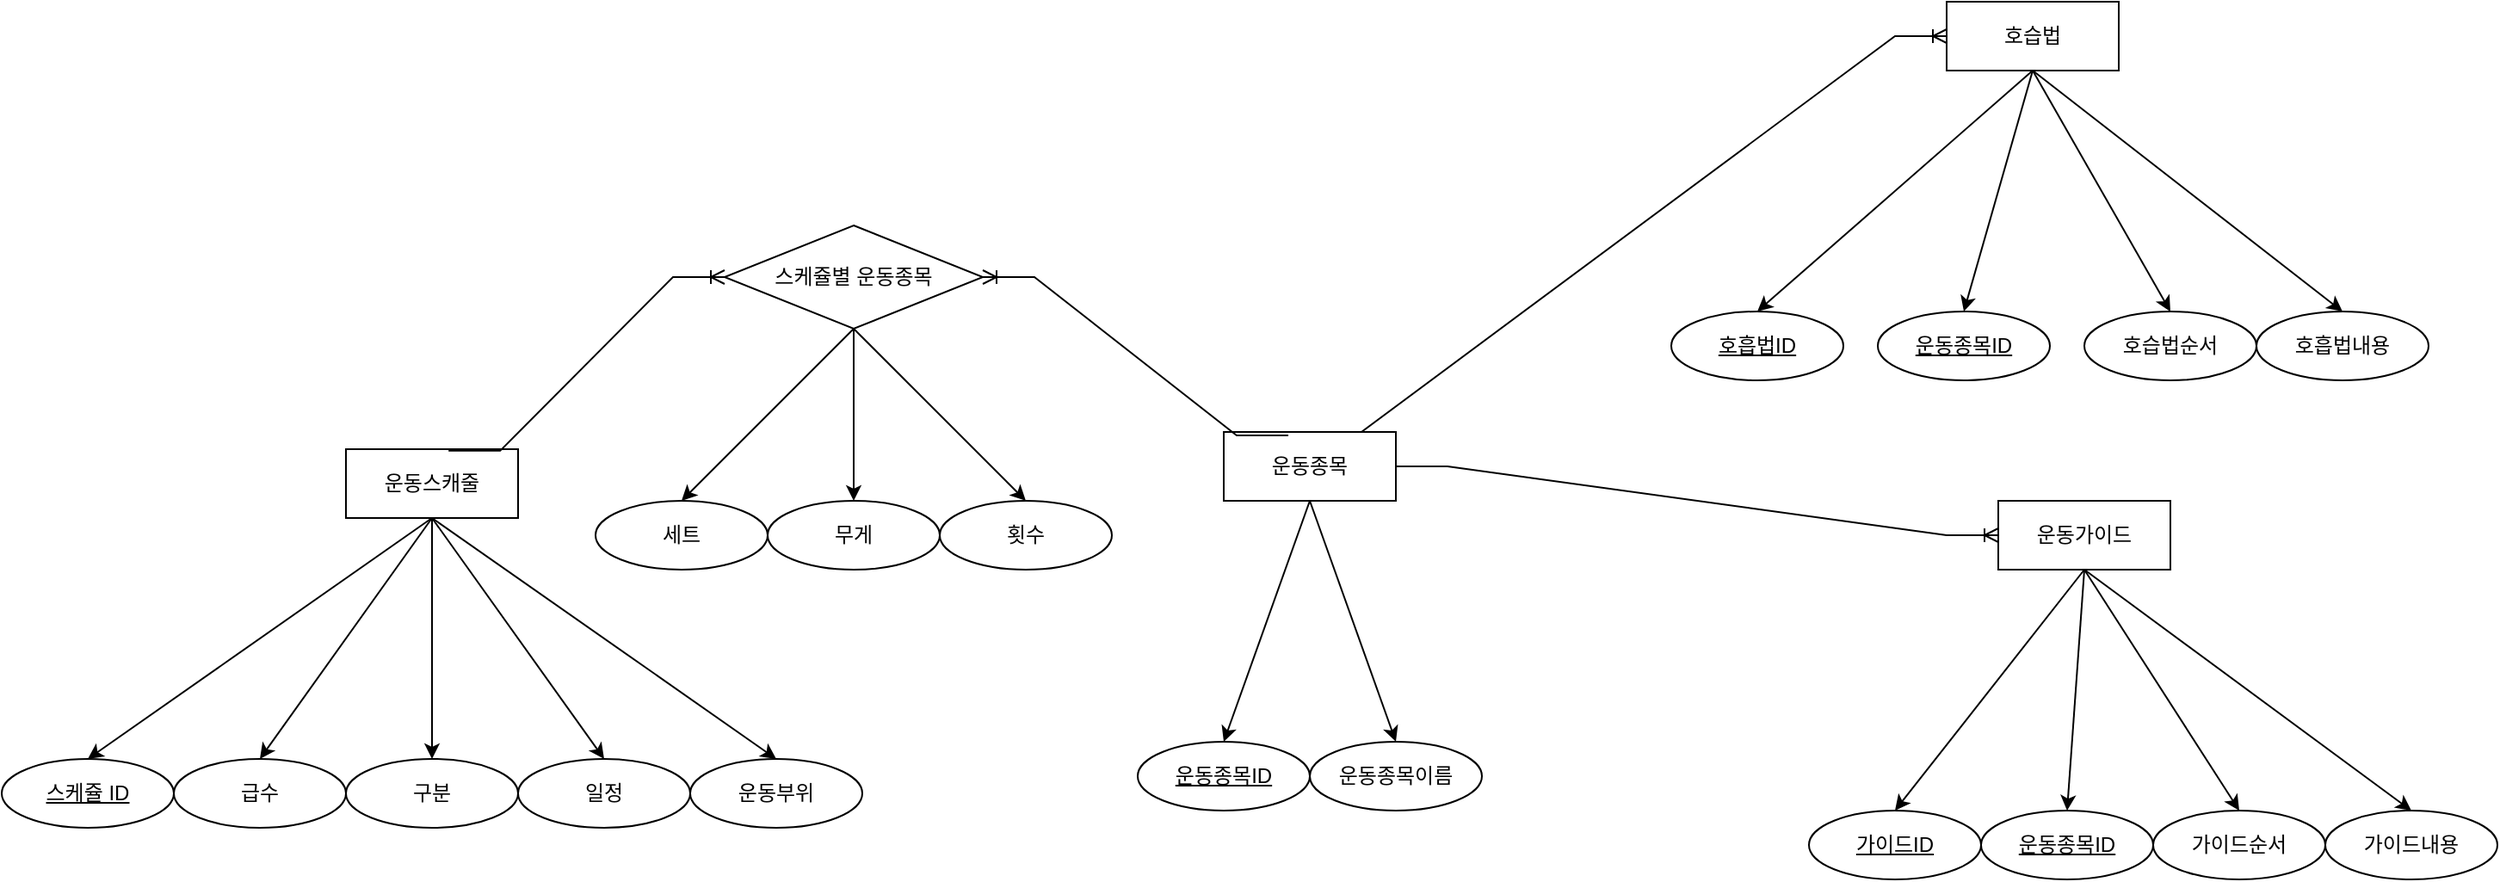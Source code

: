 <mxfile version="18.2.0" type="device" pages="7"><diagram id="R2lEEEUBdFMjLlhIrx00" name="Page-1"><mxGraphModel dx="2374" dy="1077" grid="1" gridSize="10" guides="1" tooltips="1" connect="1" arrows="1" fold="1" page="1" pageScale="1" pageWidth="4681" pageHeight="3300" math="0" shadow="0" extFonts="Permanent Marker^https://fonts.googleapis.com/css?family=Permanent+Marker"><root><mxCell id="0"/><mxCell id="1" parent="0"/><mxCell id="A4hvQ9_SBo7tkdJLWuRO-1" value="운동스캐줄" style="whiteSpace=wrap;html=1;align=center;" parent="1" vertex="1"><mxGeometry x="300" y="300" width="100" height="40" as="geometry"/></mxCell><mxCell id="A4hvQ9_SBo7tkdJLWuRO-2" value="스케쥴 ID" style="ellipse;whiteSpace=wrap;html=1;align=center;fontStyle=4;" parent="1" vertex="1"><mxGeometry x="100" y="480" width="100" height="40" as="geometry"/></mxCell><mxCell id="A4hvQ9_SBo7tkdJLWuRO-3" value="급수" style="ellipse;whiteSpace=wrap;html=1;align=center;" parent="1" vertex="1"><mxGeometry x="200" y="480" width="100" height="40" as="geometry"/></mxCell><mxCell id="A4hvQ9_SBo7tkdJLWuRO-4" value="구분" style="ellipse;whiteSpace=wrap;html=1;align=center;" parent="1" vertex="1"><mxGeometry x="300" y="480" width="100" height="40" as="geometry"/></mxCell><mxCell id="A4hvQ9_SBo7tkdJLWuRO-5" value="일정" style="ellipse;whiteSpace=wrap;html=1;align=center;" parent="1" vertex="1"><mxGeometry x="400" y="480" width="100" height="40" as="geometry"/></mxCell><mxCell id="A4hvQ9_SBo7tkdJLWuRO-6" value="운동부위" style="ellipse;whiteSpace=wrap;html=1;align=center;" parent="1" vertex="1"><mxGeometry x="500" y="480" width="100" height="40" as="geometry"/></mxCell><mxCell id="A4hvQ9_SBo7tkdJLWuRO-8" value="" style="endArrow=classic;html=1;rounded=0;exitX=0.5;exitY=1;exitDx=0;exitDy=0;entryX=0.5;entryY=0;entryDx=0;entryDy=0;" parent="1" source="A4hvQ9_SBo7tkdJLWuRO-1" target="A4hvQ9_SBo7tkdJLWuRO-2" edge="1"><mxGeometry width="50" height="50" relative="1" as="geometry"><mxPoint x="610" y="510" as="sourcePoint"/><mxPoint x="660" y="460" as="targetPoint"/></mxGeometry></mxCell><mxCell id="A4hvQ9_SBo7tkdJLWuRO-10" value="" style="endArrow=classic;html=1;rounded=0;exitX=0.5;exitY=1;exitDx=0;exitDy=0;entryX=0.5;entryY=0;entryDx=0;entryDy=0;" parent="1" source="A4hvQ9_SBo7tkdJLWuRO-1" target="A4hvQ9_SBo7tkdJLWuRO-3" edge="1"><mxGeometry width="50" height="50" relative="1" as="geometry"><mxPoint x="610" y="510" as="sourcePoint"/><mxPoint x="660" y="460" as="targetPoint"/></mxGeometry></mxCell><mxCell id="A4hvQ9_SBo7tkdJLWuRO-11" value="" style="endArrow=classic;html=1;rounded=0;exitX=0.5;exitY=1;exitDx=0;exitDy=0;entryX=0.5;entryY=0;entryDx=0;entryDy=0;" parent="1" source="A4hvQ9_SBo7tkdJLWuRO-1" target="A4hvQ9_SBo7tkdJLWuRO-4" edge="1"><mxGeometry width="50" height="50" relative="1" as="geometry"><mxPoint x="360" y="350" as="sourcePoint"/><mxPoint x="330" y="450" as="targetPoint"/></mxGeometry></mxCell><mxCell id="A4hvQ9_SBo7tkdJLWuRO-12" value="" style="endArrow=classic;html=1;rounded=0;entryX=0.5;entryY=0;entryDx=0;entryDy=0;" parent="1" target="A4hvQ9_SBo7tkdJLWuRO-5" edge="1"><mxGeometry width="50" height="50" relative="1" as="geometry"><mxPoint x="350" y="340" as="sourcePoint"/><mxPoint x="430" y="450" as="targetPoint"/></mxGeometry></mxCell><mxCell id="A4hvQ9_SBo7tkdJLWuRO-13" value="" style="endArrow=classic;html=1;rounded=0;exitX=0.5;exitY=1;exitDx=0;exitDy=0;entryX=0.5;entryY=0;entryDx=0;entryDy=0;" parent="1" source="A4hvQ9_SBo7tkdJLWuRO-1" target="A4hvQ9_SBo7tkdJLWuRO-6" edge="1"><mxGeometry width="50" height="50" relative="1" as="geometry"><mxPoint x="370" y="350" as="sourcePoint"/><mxPoint x="530" y="450" as="targetPoint"/></mxGeometry></mxCell><mxCell id="A4hvQ9_SBo7tkdJLWuRO-14" value="운동종목" style="whiteSpace=wrap;html=1;align=center;" parent="1" vertex="1"><mxGeometry x="810" y="290" width="100" height="40" as="geometry"/></mxCell><mxCell id="A4hvQ9_SBo7tkdJLWuRO-15" value="운동종목ID" style="ellipse;whiteSpace=wrap;html=1;align=center;fontStyle=4;" parent="1" vertex="1"><mxGeometry x="760" y="470" width="100" height="40" as="geometry"/></mxCell><mxCell id="A4hvQ9_SBo7tkdJLWuRO-16" value="운동종목이름" style="ellipse;whiteSpace=wrap;html=1;align=center;" parent="1" vertex="1"><mxGeometry x="860" y="470" width="100" height="40" as="geometry"/></mxCell><mxCell id="A4hvQ9_SBo7tkdJLWuRO-20" value="" style="endArrow=classic;html=1;rounded=0;exitX=0.5;exitY=1;exitDx=0;exitDy=0;entryX=0.5;entryY=0;entryDx=0;entryDy=0;" parent="1" source="A4hvQ9_SBo7tkdJLWuRO-14" target="A4hvQ9_SBo7tkdJLWuRO-15" edge="1"><mxGeometry width="50" height="50" relative="1" as="geometry"><mxPoint x="1120" y="500" as="sourcePoint"/><mxPoint x="1170" y="450" as="targetPoint"/></mxGeometry></mxCell><mxCell id="A4hvQ9_SBo7tkdJLWuRO-21" value="" style="endArrow=classic;html=1;rounded=0;exitX=0.5;exitY=1;exitDx=0;exitDy=0;entryX=0.5;entryY=0;entryDx=0;entryDy=0;" parent="1" source="A4hvQ9_SBo7tkdJLWuRO-14" target="A4hvQ9_SBo7tkdJLWuRO-16" edge="1"><mxGeometry width="50" height="50" relative="1" as="geometry"><mxPoint x="1120" y="500" as="sourcePoint"/><mxPoint x="1170" y="450" as="targetPoint"/></mxGeometry></mxCell><mxCell id="A4hvQ9_SBo7tkdJLWuRO-26" value="스케쥴별 운동종목" style="shape=rhombus;perimeter=rhombusPerimeter;whiteSpace=wrap;html=1;align=center;" parent="1" vertex="1"><mxGeometry x="520" y="170" width="150" height="60" as="geometry"/></mxCell><mxCell id="A4hvQ9_SBo7tkdJLWuRO-27" value="" style="edgeStyle=entityRelationEdgeStyle;fontSize=12;html=1;endArrow=ERoneToMany;rounded=0;exitX=0.596;exitY=0.023;exitDx=0;exitDy=0;exitPerimeter=0;" parent="1" source="A4hvQ9_SBo7tkdJLWuRO-1" target="A4hvQ9_SBo7tkdJLWuRO-26" edge="1"><mxGeometry width="100" height="100" relative="1" as="geometry"><mxPoint x="460" y="350" as="sourcePoint"/><mxPoint x="560" y="250" as="targetPoint"/></mxGeometry></mxCell><mxCell id="A4hvQ9_SBo7tkdJLWuRO-28" value="" style="edgeStyle=entityRelationEdgeStyle;fontSize=12;html=1;endArrow=ERoneToMany;rounded=0;exitX=1;exitY=0.5;exitDx=0;exitDy=0;entryX=0;entryY=0.5;entryDx=0;entryDy=0;" parent="1" source="A4hvQ9_SBo7tkdJLWuRO-14" target="A4hvQ9_SBo7tkdJLWuRO-35" edge="1"><mxGeometry width="100" height="100" relative="1" as="geometry"><mxPoint x="580" y="350" as="sourcePoint"/><mxPoint x="1250" y="310" as="targetPoint"/></mxGeometry></mxCell><mxCell id="A4hvQ9_SBo7tkdJLWuRO-29" value="세트" style="ellipse;whiteSpace=wrap;html=1;align=center;" parent="1" vertex="1"><mxGeometry x="445" y="330" width="100" height="40" as="geometry"/></mxCell><mxCell id="A4hvQ9_SBo7tkdJLWuRO-30" value="무게" style="ellipse;whiteSpace=wrap;html=1;align=center;" parent="1" vertex="1"><mxGeometry x="545" y="330" width="100" height="40" as="geometry"/></mxCell><mxCell id="A4hvQ9_SBo7tkdJLWuRO-31" value="횟수" style="ellipse;whiteSpace=wrap;html=1;align=center;" parent="1" vertex="1"><mxGeometry x="645" y="330" width="100" height="40" as="geometry"/></mxCell><mxCell id="A4hvQ9_SBo7tkdJLWuRO-32" value="" style="endArrow=classic;html=1;rounded=0;exitX=0.5;exitY=1;exitDx=0;exitDy=0;entryX=0.5;entryY=0;entryDx=0;entryDy=0;" parent="1" source="A4hvQ9_SBo7tkdJLWuRO-26" target="A4hvQ9_SBo7tkdJLWuRO-29" edge="1"><mxGeometry width="50" height="50" relative="1" as="geometry"><mxPoint x="360" y="350" as="sourcePoint"/><mxPoint x="590" y="490" as="targetPoint"/></mxGeometry></mxCell><mxCell id="A4hvQ9_SBo7tkdJLWuRO-33" value="" style="endArrow=classic;html=1;rounded=0;exitX=0.5;exitY=1;exitDx=0;exitDy=0;entryX=0.5;entryY=0;entryDx=0;entryDy=0;" parent="1" source="A4hvQ9_SBo7tkdJLWuRO-26" target="A4hvQ9_SBo7tkdJLWuRO-30" edge="1"><mxGeometry width="50" height="50" relative="1" as="geometry"><mxPoint x="605" y="240" as="sourcePoint"/><mxPoint x="510" y="280" as="targetPoint"/></mxGeometry></mxCell><mxCell id="A4hvQ9_SBo7tkdJLWuRO-34" value="" style="endArrow=classic;html=1;rounded=0;exitX=0.5;exitY=1;exitDx=0;exitDy=0;entryX=0.5;entryY=0;entryDx=0;entryDy=0;" parent="1" source="A4hvQ9_SBo7tkdJLWuRO-26" target="A4hvQ9_SBo7tkdJLWuRO-31" edge="1"><mxGeometry width="50" height="50" relative="1" as="geometry"><mxPoint x="605" y="240" as="sourcePoint"/><mxPoint x="610" y="280" as="targetPoint"/></mxGeometry></mxCell><mxCell id="A4hvQ9_SBo7tkdJLWuRO-35" value="운동가이드" style="whiteSpace=wrap;html=1;align=center;" parent="1" vertex="1"><mxGeometry x="1260" y="330" width="100" height="40" as="geometry"/></mxCell><mxCell id="A4hvQ9_SBo7tkdJLWuRO-36" value="가이드ID" style="ellipse;whiteSpace=wrap;html=1;align=center;fontStyle=4;" parent="1" vertex="1"><mxGeometry x="1150" y="510" width="100" height="40" as="geometry"/></mxCell><mxCell id="A4hvQ9_SBo7tkdJLWuRO-37" value="가이드순서" style="ellipse;whiteSpace=wrap;html=1;align=center;" parent="1" vertex="1"><mxGeometry x="1350" y="510" width="100" height="40" as="geometry"/></mxCell><mxCell id="A4hvQ9_SBo7tkdJLWuRO-38" value="가이드내용" style="ellipse;whiteSpace=wrap;html=1;align=center;" parent="1" vertex="1"><mxGeometry x="1450" y="510" width="100" height="40" as="geometry"/></mxCell><mxCell id="A4hvQ9_SBo7tkdJLWuRO-41" value="" style="endArrow=classic;html=1;rounded=0;exitX=0.5;exitY=1;exitDx=0;exitDy=0;entryX=0.5;entryY=0;entryDx=0;entryDy=0;" parent="1" source="A4hvQ9_SBo7tkdJLWuRO-35" target="A4hvQ9_SBo7tkdJLWuRO-36" edge="1"><mxGeometry width="50" height="50" relative="1" as="geometry"><mxPoint x="1570" y="540" as="sourcePoint"/><mxPoint x="1620" y="490" as="targetPoint"/></mxGeometry></mxCell><mxCell id="A4hvQ9_SBo7tkdJLWuRO-42" value="" style="endArrow=classic;html=1;rounded=0;exitX=0.5;exitY=1;exitDx=0;exitDy=0;entryX=0.5;entryY=0;entryDx=0;entryDy=0;" parent="1" source="A4hvQ9_SBo7tkdJLWuRO-35" target="A4hvQ9_SBo7tkdJLWuRO-37" edge="1"><mxGeometry width="50" height="50" relative="1" as="geometry"><mxPoint x="1570" y="540" as="sourcePoint"/><mxPoint x="1620" y="490" as="targetPoint"/></mxGeometry></mxCell><mxCell id="A4hvQ9_SBo7tkdJLWuRO-43" value="" style="endArrow=classic;html=1;rounded=0;exitX=0.5;exitY=1;exitDx=0;exitDy=0;entryX=0.5;entryY=0;entryDx=0;entryDy=0;" parent="1" source="A4hvQ9_SBo7tkdJLWuRO-35" target="A4hvQ9_SBo7tkdJLWuRO-38" edge="1"><mxGeometry width="50" height="50" relative="1" as="geometry"><mxPoint x="1320" y="380" as="sourcePoint"/><mxPoint x="1290" y="480" as="targetPoint"/></mxGeometry></mxCell><mxCell id="A4hvQ9_SBo7tkdJLWuRO-49" value="운동종목ID" style="ellipse;whiteSpace=wrap;html=1;align=center;fontStyle=4;" parent="1" vertex="1"><mxGeometry x="1250" y="510" width="100" height="40" as="geometry"/></mxCell><mxCell id="A4hvQ9_SBo7tkdJLWuRO-50" value="" style="endArrow=classic;html=1;rounded=0;entryX=0.5;entryY=0;entryDx=0;entryDy=0;" parent="1" target="A4hvQ9_SBo7tkdJLWuRO-49" edge="1"><mxGeometry width="50" height="50" relative="1" as="geometry"><mxPoint x="1310" y="370" as="sourcePoint"/><mxPoint x="1190" y="490" as="targetPoint"/></mxGeometry></mxCell><mxCell id="A4hvQ9_SBo7tkdJLWuRO-51" value="호습법" style="whiteSpace=wrap;html=1;align=center;" parent="1" vertex="1"><mxGeometry x="1230" y="40" width="100" height="40" as="geometry"/></mxCell><mxCell id="A4hvQ9_SBo7tkdJLWuRO-52" value="호흡법ID" style="ellipse;whiteSpace=wrap;html=1;align=center;fontStyle=4;" parent="1" vertex="1"><mxGeometry x="1070" y="220" width="100" height="40" as="geometry"/></mxCell><mxCell id="A4hvQ9_SBo7tkdJLWuRO-53" value="호습법순서" style="ellipse;whiteSpace=wrap;html=1;align=center;" parent="1" vertex="1"><mxGeometry x="1310" y="220" width="100" height="40" as="geometry"/></mxCell><mxCell id="A4hvQ9_SBo7tkdJLWuRO-54" value="호흡법내용" style="ellipse;whiteSpace=wrap;html=1;align=center;" parent="1" vertex="1"><mxGeometry x="1410" y="220" width="100" height="40" as="geometry"/></mxCell><mxCell id="A4hvQ9_SBo7tkdJLWuRO-55" value="" style="endArrow=classic;html=1;rounded=0;exitX=0.5;exitY=1;exitDx=0;exitDy=0;entryX=0.5;entryY=0;entryDx=0;entryDy=0;" parent="1" source="A4hvQ9_SBo7tkdJLWuRO-51" target="A4hvQ9_SBo7tkdJLWuRO-52" edge="1"><mxGeometry width="50" height="50" relative="1" as="geometry"><mxPoint x="1540" y="250" as="sourcePoint"/><mxPoint x="1590" y="200" as="targetPoint"/></mxGeometry></mxCell><mxCell id="A4hvQ9_SBo7tkdJLWuRO-56" value="" style="endArrow=classic;html=1;rounded=0;exitX=0.5;exitY=1;exitDx=0;exitDy=0;entryX=0.5;entryY=0;entryDx=0;entryDy=0;" parent="1" source="A4hvQ9_SBo7tkdJLWuRO-51" target="A4hvQ9_SBo7tkdJLWuRO-53" edge="1"><mxGeometry width="50" height="50" relative="1" as="geometry"><mxPoint x="1540" y="250" as="sourcePoint"/><mxPoint x="1590" y="200" as="targetPoint"/></mxGeometry></mxCell><mxCell id="A4hvQ9_SBo7tkdJLWuRO-57" value="" style="endArrow=classic;html=1;rounded=0;exitX=0.5;exitY=1;exitDx=0;exitDy=0;entryX=0.5;entryY=0;entryDx=0;entryDy=0;" parent="1" source="A4hvQ9_SBo7tkdJLWuRO-51" target="A4hvQ9_SBo7tkdJLWuRO-54" edge="1"><mxGeometry width="50" height="50" relative="1" as="geometry"><mxPoint x="1290" y="90" as="sourcePoint"/><mxPoint x="1260" y="190" as="targetPoint"/></mxGeometry></mxCell><mxCell id="A4hvQ9_SBo7tkdJLWuRO-58" value="운동종목ID" style="ellipse;whiteSpace=wrap;html=1;align=center;fontStyle=4;" parent="1" vertex="1"><mxGeometry x="1190" y="220" width="100" height="40" as="geometry"/></mxCell><mxCell id="A4hvQ9_SBo7tkdJLWuRO-60" value="" style="endArrow=classic;html=1;rounded=0;entryX=0.5;entryY=0;entryDx=0;entryDy=0;" parent="1" target="A4hvQ9_SBo7tkdJLWuRO-58" edge="1"><mxGeometry width="50" height="50" relative="1" as="geometry"><mxPoint x="1280" y="80" as="sourcePoint"/><mxPoint x="1400" y="230" as="targetPoint"/></mxGeometry></mxCell><mxCell id="A4hvQ9_SBo7tkdJLWuRO-61" value="" style="edgeStyle=entityRelationEdgeStyle;fontSize=12;html=1;endArrow=ERoneToMany;rounded=0;exitX=0.5;exitY=0;exitDx=0;exitDy=0;entryX=0;entryY=0.5;entryDx=0;entryDy=0;" parent="1" source="A4hvQ9_SBo7tkdJLWuRO-14" target="A4hvQ9_SBo7tkdJLWuRO-51" edge="1"><mxGeometry width="100" height="100" relative="1" as="geometry"><mxPoint x="920" y="320" as="sourcePoint"/><mxPoint x="1170" y="320" as="targetPoint"/></mxGeometry></mxCell><mxCell id="A4hvQ9_SBo7tkdJLWuRO-62" value="" style="edgeStyle=entityRelationEdgeStyle;fontSize=12;html=1;endArrow=ERoneToMany;rounded=0;exitX=0.375;exitY=0.05;exitDx=0;exitDy=0;entryX=1;entryY=0.5;entryDx=0;entryDy=0;exitPerimeter=0;" parent="1" source="A4hvQ9_SBo7tkdJLWuRO-14" target="A4hvQ9_SBo7tkdJLWuRO-26" edge="1"><mxGeometry width="100" height="100" relative="1" as="geometry"><mxPoint x="920" y="320" as="sourcePoint"/><mxPoint x="1170" y="320" as="targetPoint"/></mxGeometry></mxCell></root></mxGraphModel></diagram><diagram name="Page-1" id="JFLzRkPqweOvZ9PYmCIq"><mxGraphModel dx="1662" dy="754" grid="1" gridSize="10" guides="1" tooltips="1" connect="1" arrows="1" fold="1" page="1" pageScale="1" pageWidth="827" pageHeight="1169" math="0" shadow="0"><root><mxCell id="0"/><mxCell id="1" parent="0"/><mxCell id="rVCchllWgx_tX67awvDA-16" style="edgeStyle=orthogonalEdgeStyle;rounded=0;orthogonalLoop=1;jettySize=auto;html=1;entryX=0.5;entryY=0;entryDx=0;entryDy=0;shadow=0;strokeWidth=2;" parent="1" source="rVCchllWgx_tX67awvDA-1" target="rVCchllWgx_tX67awvDA-3" edge="1"><mxGeometry relative="1" as="geometry"/></mxCell><mxCell id="rVCchllWgx_tX67awvDA-17" style="edgeStyle=orthogonalEdgeStyle;rounded=0;orthogonalLoop=1;jettySize=auto;html=1;entryX=0.5;entryY=0;entryDx=0;entryDy=0;shadow=0;strokeWidth=2;" parent="1" source="rVCchllWgx_tX67awvDA-1" target="rVCchllWgx_tX67awvDA-5" edge="1"><mxGeometry relative="1" as="geometry"/></mxCell><mxCell id="rVCchllWgx_tX67awvDA-18" style="edgeStyle=orthogonalEdgeStyle;rounded=0;orthogonalLoop=1;jettySize=auto;html=1;entryX=0.5;entryY=0;entryDx=0;entryDy=0;shadow=0;strokeWidth=2;" parent="1" source="rVCchllWgx_tX67awvDA-1" target="rVCchllWgx_tX67awvDA-6" edge="1"><mxGeometry relative="1" as="geometry"/></mxCell><mxCell id="rVCchllWgx_tX67awvDA-19" style="edgeStyle=orthogonalEdgeStyle;rounded=0;orthogonalLoop=1;jettySize=auto;html=1;entryX=0.5;entryY=0;entryDx=0;entryDy=0;shadow=0;strokeWidth=2;" parent="1" source="rVCchllWgx_tX67awvDA-1" target="rVCchllWgx_tX67awvDA-7" edge="1"><mxGeometry relative="1" as="geometry"/></mxCell><mxCell id="rVCchllWgx_tX67awvDA-20" style="edgeStyle=orthogonalEdgeStyle;rounded=0;orthogonalLoop=1;jettySize=auto;html=1;entryX=0.5;entryY=0;entryDx=0;entryDy=0;shadow=0;strokeWidth=2;" parent="1" source="rVCchllWgx_tX67awvDA-1" target="rVCchllWgx_tX67awvDA-8" edge="1"><mxGeometry relative="1" as="geometry"/></mxCell><mxCell id="rVCchllWgx_tX67awvDA-1" value="학생정보" style="whiteSpace=wrap;html=1;align=center;strokeWidth=2;shadow=0;" parent="1" vertex="1"><mxGeometry x="360" y="360" width="100" height="40" as="geometry"/></mxCell><mxCell id="rVCchllWgx_tX67awvDA-3" value="학번" style="ellipse;whiteSpace=wrap;html=1;align=center;fontStyle=4;strokeWidth=2;shadow=0;" parent="1" vertex="1"><mxGeometry x="160" y="440" width="100" height="40" as="geometry"/></mxCell><mxCell id="rVCchllWgx_tX67awvDA-5" value="이름" style="ellipse;whiteSpace=wrap;html=1;align=center;strokeWidth=2;shadow=0;" parent="1" vertex="1"><mxGeometry x="260" y="440" width="100" height="40" as="geometry"/></mxCell><mxCell id="rVCchllWgx_tX67awvDA-6" value="학년" style="ellipse;whiteSpace=wrap;html=1;align=center;strokeWidth=2;shadow=0;" parent="1" vertex="1"><mxGeometry x="360" y="440" width="100" height="40" as="geometry"/></mxCell><mxCell id="rVCchllWgx_tX67awvDA-7" value="전화번호" style="ellipse;whiteSpace=wrap;html=1;align=center;strokeWidth=2;shadow=0;" parent="1" vertex="1"><mxGeometry x="460" y="440" width="100" height="40" as="geometry"/></mxCell><mxCell id="rVCchllWgx_tX67awvDA-8" value="주소" style="ellipse;whiteSpace=wrap;html=1;align=center;strokeWidth=2;shadow=0;" parent="1" vertex="1"><mxGeometry x="560" y="440" width="100" height="40" as="geometry"/></mxCell></root></mxGraphModel></diagram><diagram name="Page-2" id="M3RTSOsq-JIzrOEmC8Eu"><mxGraphModel dx="857" dy="784" grid="1" gridSize="10" guides="1" tooltips="1" connect="1" arrows="1" fold="1" page="1" pageScale="1" pageWidth="827" pageHeight="1169" math="0" shadow="0"><root><mxCell id="0"/><mxCell id="1" parent="0"/><mxCell id="2qH7XmngtKXu21mbRw4C-11" value="" style="edgeStyle=orthogonalEdgeStyle;rounded=0;orthogonalLoop=1;jettySize=auto;html=1;shadow=0;strokeWidth=2;" parent="1" source="2qH7XmngtKXu21mbRw4C-1" target="2qH7XmngtKXu21mbRw4C-5" edge="1"><mxGeometry relative="1" as="geometry"/></mxCell><mxCell id="2qH7XmngtKXu21mbRw4C-12" style="edgeStyle=orthogonalEdgeStyle;rounded=0;orthogonalLoop=1;jettySize=auto;html=1;entryX=0;entryY=0.5;entryDx=0;entryDy=0;shadow=0;strokeWidth=2;" parent="1" source="2qH7XmngtKXu21mbRw4C-1" target="2qH7XmngtKXu21mbRw4C-2" edge="1"><mxGeometry relative="1" as="geometry"/></mxCell><mxCell id="2qH7XmngtKXu21mbRw4C-13" style="edgeStyle=orthogonalEdgeStyle;rounded=0;orthogonalLoop=1;jettySize=auto;html=1;entryX=0;entryY=0.5;entryDx=0;entryDy=0;shadow=0;strokeWidth=2;" parent="1" source="2qH7XmngtKXu21mbRw4C-1" target="2qH7XmngtKXu21mbRw4C-8" edge="1"><mxGeometry relative="1" as="geometry"/></mxCell><mxCell id="2qH7XmngtKXu21mbRw4C-1" value="Actor" style="shape=umlActor;verticalLabelPosition=bottom;verticalAlign=top;html=1;shadow=0;strokeWidth=2;" parent="1" vertex="1"><mxGeometry x="160" y="255" width="30" height="60" as="geometry"/></mxCell><mxCell id="2qH7XmngtKXu21mbRw4C-2" value="회원가입" style="ellipse;whiteSpace=wrap;html=1;shadow=0;strokeWidth=2;" parent="1" vertex="1"><mxGeometry x="300" y="180" width="140" height="70" as="geometry"/></mxCell><mxCell id="2qH7XmngtKXu21mbRw4C-3" value="ID중복검사" style="ellipse;whiteSpace=wrap;html=1;shadow=0;strokeWidth=2;" parent="1" vertex="1"><mxGeometry x="440" y="180" width="140" height="70" as="geometry"/></mxCell><mxCell id="2qH7XmngtKXu21mbRw4C-4" value="DB에 저장" style="ellipse;whiteSpace=wrap;html=1;shadow=0;strokeWidth=2;" parent="1" vertex="1"><mxGeometry x="580" y="180" width="140" height="70" as="geometry"/></mxCell><mxCell id="2qH7XmngtKXu21mbRw4C-5" value="로그인" style="ellipse;whiteSpace=wrap;html=1;shadow=0;strokeWidth=2;" parent="1" vertex="1"><mxGeometry x="300" y="250" width="140" height="70" as="geometry"/></mxCell><mxCell id="2qH7XmngtKXu21mbRw4C-6" value="로그인확인" style="ellipse;whiteSpace=wrap;html=1;shadow=0;strokeWidth=2;" parent="1" vertex="1"><mxGeometry x="440" y="250" width="140" height="70" as="geometry"/></mxCell><mxCell id="2qH7XmngtKXu21mbRw4C-7" value="세션부여" style="ellipse;whiteSpace=wrap;html=1;shadow=0;strokeWidth=2;" parent="1" vertex="1"><mxGeometry x="580" y="250" width="140" height="70" as="geometry"/></mxCell><mxCell id="2qH7XmngtKXu21mbRw4C-8" value="게시판" style="ellipse;whiteSpace=wrap;html=1;shadow=0;strokeWidth=2;" parent="1" vertex="1"><mxGeometry x="300" y="400" width="140" height="70" as="geometry"/></mxCell><mxCell id="2qH7XmngtKXu21mbRw4C-9" value="글쓰기클릭" style="ellipse;whiteSpace=wrap;html=1;shadow=0;strokeWidth=2;" parent="1" vertex="1"><mxGeometry x="440" y="400" width="140" height="70" as="geometry"/></mxCell><mxCell id="2qH7XmngtKXu21mbRw4C-14" style="edgeStyle=orthogonalEdgeStyle;rounded=0;orthogonalLoop=1;jettySize=auto;html=1;shadow=0;strokeWidth=2;" parent="1" source="2qH7XmngtKXu21mbRw4C-10" target="2qH7XmngtKXu21mbRw4C-5" edge="1"><mxGeometry relative="1" as="geometry"><Array as="points"><mxPoint x="650" y="370"/><mxPoint x="370" y="370"/></Array></mxGeometry></mxCell><mxCell id="2qH7XmngtKXu21mbRw4C-10" value="로그인확인" style="ellipse;whiteSpace=wrap;html=1;shadow=0;strokeWidth=2;" parent="1" vertex="1"><mxGeometry x="580" y="400" width="140" height="70" as="geometry"/></mxCell></root></mxGraphModel></diagram><diagram name="레이아웃별, 로그인 회원가입" id="h__BcI9Fr8L_vQ8oxrGU"><mxGraphModel dx="1662" dy="754" grid="1" gridSize="10" guides="1" tooltips="1" connect="1" arrows="1" fold="1" page="1" pageScale="1" pageWidth="827" pageHeight="1169" math="0" shadow="0"><root><mxCell id="0"/><mxCell id="1" parent="0"/><mxCell id="60HzdJMfefhZUcd4HpcT-1" value="Actor" style="shape=umlActor;verticalLabelPosition=bottom;verticalAlign=top;html=1;shadow=0;strokeWidth=2;" parent="1" vertex="1"><mxGeometry x="120" y="960" width="30" height="60" as="geometry"/></mxCell><mxCell id="tfIwkROSKU9LFgS0Y1qQ-1" value="회원가입" style="ellipse;whiteSpace=wrap;html=1;shadow=0;strokeWidth=2;" parent="1" vertex="1"><mxGeometry x="230" y="900" width="140" height="70" as="geometry"/></mxCell><mxCell id="DCy_5lz1rJcARFC25E61-1" value="ID중복검사" style="ellipse;whiteSpace=wrap;html=1;shadow=0;strokeWidth=2;" parent="1" vertex="1"><mxGeometry x="370" y="900" width="140" height="70" as="geometry"/></mxCell><mxCell id="r5mA8Wso-aB24ZF9T94Q-1" value="DB에 저장" style="ellipse;whiteSpace=wrap;html=1;shadow=0;strokeWidth=2;" parent="1" vertex="1"><mxGeometry x="510" y="900" width="140" height="70" as="geometry"/></mxCell><mxCell id="ZFHXCNjkK_syHWbOqxtX-1" value="로그인" style="ellipse;whiteSpace=wrap;html=1;shadow=0;strokeWidth=2;" parent="1" vertex="1"><mxGeometry x="230" y="990" width="140" height="70" as="geometry"/></mxCell><mxCell id="RCbmr-Qfa0O-JjzvDq_V-1" value="로그인확인" style="ellipse;whiteSpace=wrap;html=1;shadow=0;strokeWidth=2;" parent="1" vertex="1"><mxGeometry x="370" y="990" width="140" height="70" as="geometry"/></mxCell><mxCell id="rcVA_vxOe0ARJLU-bFHp-1" value="세션부여" style="ellipse;whiteSpace=wrap;html=1;shadow=0;strokeWidth=2;" parent="1" vertex="1"><mxGeometry x="510" y="990" width="140" height="70" as="geometry"/></mxCell><mxCell id="zEAQ3R73hj4lsx-gQDS4-2" value="학원검색" style="ellipse;whiteSpace=wrap;html=1;shadow=0;strokeWidth=2;" parent="1" vertex="1"><mxGeometry x="230" y="1080" width="140" height="70" as="geometry"/></mxCell><mxCell id="zEAQ3R73hj4lsx-gQDS4-3" value="학원 장바구니 추가" style="ellipse;whiteSpace=wrap;html=1;shadow=0;strokeWidth=2;" parent="1" vertex="1"><mxGeometry x="370" y="1080" width="140" height="70" as="geometry"/></mxCell><mxCell id="zEAQ3R73hj4lsx-gQDS4-4" value="학원 결제" style="ellipse;whiteSpace=wrap;html=1;shadow=0;strokeWidth=2;" parent="1" vertex="1"><mxGeometry x="650" y="1080" width="140" height="70" as="geometry"/></mxCell><mxCell id="zEAQ3R73hj4lsx-gQDS4-5" value="스케줄 결정" style="ellipse;whiteSpace=wrap;html=1;shadow=0;strokeWidth=2;" parent="1" vertex="1"><mxGeometry x="510" y="1080" width="140" height="70" as="geometry"/></mxCell><mxCell id="QIkk5pSjYCIOPvrYYPD7-11" style="edgeStyle=orthogonalEdgeStyle;rounded=0;orthogonalLoop=1;jettySize=auto;html=1;entryX=0.5;entryY=0;entryDx=0;entryDy=0;" parent="1" source="QIkk5pSjYCIOPvrYYPD7-1" target="QIkk5pSjYCIOPvrYYPD7-5" edge="1"><mxGeometry relative="1" as="geometry"/></mxCell><mxCell id="QIkk5pSjYCIOPvrYYPD7-12" style="edgeStyle=orthogonalEdgeStyle;rounded=0;orthogonalLoop=1;jettySize=auto;html=1;entryX=0.5;entryY=0;entryDx=0;entryDy=0;" parent="1" source="QIkk5pSjYCIOPvrYYPD7-1" target="QIkk5pSjYCIOPvrYYPD7-10" edge="1"><mxGeometry relative="1" as="geometry"/></mxCell><mxCell id="QIkk5pSjYCIOPvrYYPD7-13" style="edgeStyle=orthogonalEdgeStyle;rounded=0;orthogonalLoop=1;jettySize=auto;html=1;entryX=0.5;entryY=0;entryDx=0;entryDy=0;" parent="1" source="QIkk5pSjYCIOPvrYYPD7-1" target="QIkk5pSjYCIOPvrYYPD7-6" edge="1"><mxGeometry relative="1" as="geometry"/></mxCell><mxCell id="QIkk5pSjYCIOPvrYYPD7-14" style="edgeStyle=orthogonalEdgeStyle;rounded=0;orthogonalLoop=1;jettySize=auto;html=1;entryX=0.5;entryY=0;entryDx=0;entryDy=0;" parent="1" source="QIkk5pSjYCIOPvrYYPD7-1" target="QIkk5pSjYCIOPvrYYPD7-9" edge="1"><mxGeometry relative="1" as="geometry"/></mxCell><mxCell id="QIkk5pSjYCIOPvrYYPD7-15" style="edgeStyle=orthogonalEdgeStyle;rounded=0;orthogonalLoop=1;jettySize=auto;html=1;entryX=0.5;entryY=0;entryDx=0;entryDy=0;" parent="1" source="QIkk5pSjYCIOPvrYYPD7-1" target="QIkk5pSjYCIOPvrYYPD7-7" edge="1"><mxGeometry relative="1" as="geometry"/></mxCell><mxCell id="QIkk5pSjYCIOPvrYYPD7-16" style="edgeStyle=orthogonalEdgeStyle;rounded=0;orthogonalLoop=1;jettySize=auto;html=1;entryX=0.5;entryY=0;entryDx=0;entryDy=0;" parent="1" source="QIkk5pSjYCIOPvrYYPD7-1" target="QIkk5pSjYCIOPvrYYPD7-8" edge="1"><mxGeometry relative="1" as="geometry"/></mxCell><mxCell id="QIkk5pSjYCIOPvrYYPD7-1" value="회원정보" style="whiteSpace=wrap;html=1;align=center;" parent="1" vertex="1"><mxGeometry x="390" y="410" width="100" height="40" as="geometry"/></mxCell><mxCell id="QIkk5pSjYCIOPvrYYPD7-18" style="edgeStyle=orthogonalEdgeStyle;rounded=0;orthogonalLoop=1;jettySize=auto;html=1;entryX=0.2;entryY=-0.01;entryDx=0;entryDy=0;entryPerimeter=0;" parent="1" source="QIkk5pSjYCIOPvrYYPD7-5" target="QIkk5pSjYCIOPvrYYPD7-17" edge="1"><mxGeometry relative="1" as="geometry"/></mxCell><mxCell id="QIkk5pSjYCIOPvrYYPD7-5" value="아이디" style="ellipse;whiteSpace=wrap;html=1;align=center;fontStyle=4;" parent="1" vertex="1"><mxGeometry x="140" y="500" width="100" height="40" as="geometry"/></mxCell><mxCell id="QIkk5pSjYCIOPvrYYPD7-19" style="edgeStyle=orthogonalEdgeStyle;rounded=0;orthogonalLoop=1;jettySize=auto;html=1;entryX=0.71;entryY=0.02;entryDx=0;entryDy=0;entryPerimeter=0;" parent="1" source="QIkk5pSjYCIOPvrYYPD7-6" target="QIkk5pSjYCIOPvrYYPD7-17" edge="1"><mxGeometry relative="1" as="geometry"/></mxCell><mxCell id="QIkk5pSjYCIOPvrYYPD7-6" value="비밀번호" style="ellipse;whiteSpace=wrap;html=1;align=center;" parent="1" vertex="1"><mxGeometry x="240" y="500" width="100" height="40" as="geometry"/></mxCell><mxCell id="QIkk5pSjYCIOPvrYYPD7-7" value="이름" style="ellipse;whiteSpace=wrap;html=1;align=center;" parent="1" vertex="1"><mxGeometry x="340" y="500" width="100" height="40" as="geometry"/></mxCell><mxCell id="QIkk5pSjYCIOPvrYYPD7-8" value="전화번호" style="ellipse;whiteSpace=wrap;html=1;align=center;" parent="1" vertex="1"><mxGeometry x="440" y="500" width="100" height="40" as="geometry"/></mxCell><mxCell id="QIkk5pSjYCIOPvrYYPD7-9" value="주소&lt;br&gt;(주소, 상세주소, 우편번호로 나눠질 가능성있음)" style="ellipse;whiteSpace=wrap;html=1;align=center;" parent="1" vertex="1"><mxGeometry x="540" y="500" width="100" height="90" as="geometry"/></mxCell><mxCell id="QIkk5pSjYCIOPvrYYPD7-10" value="이메일" style="ellipse;whiteSpace=wrap;html=1;align=center;" parent="1" vertex="1"><mxGeometry x="640" y="500" width="100" height="40" as="geometry"/></mxCell><mxCell id="QIkk5pSjYCIOPvrYYPD7-17" value="로그인시 사용" style="shape=note;size=20;whiteSpace=wrap;html=1;" parent="1" vertex="1"><mxGeometry x="190" y="630" width="100" height="100" as="geometry"/></mxCell><mxCell id="QIkk5pSjYCIOPvrYYPD7-33" value="회원정보" style="shape=table;startSize=30;container=1;collapsible=1;childLayout=tableLayout;fixedRows=1;rowLines=0;fontStyle=1;align=center;resizeLast=1;" parent="1" vertex="1"><mxGeometry x="440" y="640" width="236" height="220" as="geometry"/></mxCell><mxCell id="QIkk5pSjYCIOPvrYYPD7-34" value="" style="shape=tableRow;horizontal=0;startSize=0;swimlaneHead=0;swimlaneBody=0;fillColor=none;collapsible=0;dropTarget=0;points=[[0,0.5],[1,0.5]];portConstraint=eastwest;top=0;left=0;right=0;bottom=1;" parent="QIkk5pSjYCIOPvrYYPD7-33" vertex="1"><mxGeometry y="30" width="236" height="30" as="geometry"/></mxCell><mxCell id="QIkk5pSjYCIOPvrYYPD7-35" value="PK" style="shape=partialRectangle;connectable=0;fillColor=none;top=0;left=0;bottom=0;right=0;fontStyle=1;overflow=hidden;" parent="QIkk5pSjYCIOPvrYYPD7-34" vertex="1"><mxGeometry width="30" height="30" as="geometry"><mxRectangle width="30" height="30" as="alternateBounds"/></mxGeometry></mxCell><mxCell id="QIkk5pSjYCIOPvrYYPD7-36" value="ID    varchar2(20)" style="shape=partialRectangle;connectable=0;fillColor=none;top=0;left=0;bottom=0;right=0;align=left;spacingLeft=6;fontStyle=5;overflow=hidden;" parent="QIkk5pSjYCIOPvrYYPD7-34" vertex="1"><mxGeometry x="30" width="206" height="30" as="geometry"><mxRectangle width="206" height="30" as="alternateBounds"/></mxGeometry></mxCell><mxCell id="QIkk5pSjYCIOPvrYYPD7-37" value="" style="shape=tableRow;horizontal=0;startSize=0;swimlaneHead=0;swimlaneBody=0;fillColor=none;collapsible=0;dropTarget=0;points=[[0,0.5],[1,0.5]];portConstraint=eastwest;top=0;left=0;right=0;bottom=0;" parent="QIkk5pSjYCIOPvrYYPD7-33" vertex="1"><mxGeometry y="60" width="236" height="30" as="geometry"/></mxCell><mxCell id="QIkk5pSjYCIOPvrYYPD7-38" value="" style="shape=partialRectangle;connectable=0;fillColor=none;top=0;left=0;bottom=0;right=0;editable=1;overflow=hidden;" parent="QIkk5pSjYCIOPvrYYPD7-37" vertex="1"><mxGeometry width="30" height="30" as="geometry"><mxRectangle width="30" height="30" as="alternateBounds"/></mxGeometry></mxCell><mxCell id="QIkk5pSjYCIOPvrYYPD7-39" value="password    varchar2(20)" style="shape=partialRectangle;connectable=0;fillColor=none;top=0;left=0;bottom=0;right=0;align=left;spacingLeft=6;overflow=hidden;" parent="QIkk5pSjYCIOPvrYYPD7-37" vertex="1"><mxGeometry x="30" width="206" height="30" as="geometry"><mxRectangle width="206" height="30" as="alternateBounds"/></mxGeometry></mxCell><mxCell id="QIkk5pSjYCIOPvrYYPD7-40" value="" style="shape=tableRow;horizontal=0;startSize=0;swimlaneHead=0;swimlaneBody=0;fillColor=none;collapsible=0;dropTarget=0;points=[[0,0.5],[1,0.5]];portConstraint=eastwest;top=0;left=0;right=0;bottom=0;" parent="QIkk5pSjYCIOPvrYYPD7-33" vertex="1"><mxGeometry y="90" width="236" height="30" as="geometry"/></mxCell><mxCell id="QIkk5pSjYCIOPvrYYPD7-41" value="" style="shape=partialRectangle;connectable=0;fillColor=none;top=0;left=0;bottom=0;right=0;editable=1;overflow=hidden;" parent="QIkk5pSjYCIOPvrYYPD7-40" vertex="1"><mxGeometry width="30" height="30" as="geometry"><mxRectangle width="30" height="30" as="alternateBounds"/></mxGeometry></mxCell><mxCell id="QIkk5pSjYCIOPvrYYPD7-42" value="name    nvarchar2(5)" style="shape=partialRectangle;connectable=0;fillColor=none;top=0;left=0;bottom=0;right=0;align=left;spacingLeft=6;overflow=hidden;" parent="QIkk5pSjYCIOPvrYYPD7-40" vertex="1"><mxGeometry x="30" width="206" height="30" as="geometry"><mxRectangle width="206" height="30" as="alternateBounds"/></mxGeometry></mxCell><mxCell id="QIkk5pSjYCIOPvrYYPD7-43" value="" style="shape=tableRow;horizontal=0;startSize=0;swimlaneHead=0;swimlaneBody=0;fillColor=none;collapsible=0;dropTarget=0;points=[[0,0.5],[1,0.5]];portConstraint=eastwest;top=0;left=0;right=0;bottom=0;" parent="QIkk5pSjYCIOPvrYYPD7-33" vertex="1"><mxGeometry y="120" width="236" height="30" as="geometry"/></mxCell><mxCell id="QIkk5pSjYCIOPvrYYPD7-44" value="" style="shape=partialRectangle;connectable=0;fillColor=none;top=0;left=0;bottom=0;right=0;editable=1;overflow=hidden;" parent="QIkk5pSjYCIOPvrYYPD7-43" vertex="1"><mxGeometry width="30" height="30" as="geometry"><mxRectangle width="30" height="30" as="alternateBounds"/></mxGeometry></mxCell><mxCell id="QIkk5pSjYCIOPvrYYPD7-45" value="tel    number" style="shape=partialRectangle;connectable=0;fillColor=none;top=0;left=0;bottom=0;right=0;align=left;spacingLeft=6;overflow=hidden;" parent="QIkk5pSjYCIOPvrYYPD7-43" vertex="1"><mxGeometry x="30" width="206" height="30" as="geometry"><mxRectangle width="206" height="30" as="alternateBounds"/></mxGeometry></mxCell><mxCell id="QIkk5pSjYCIOPvrYYPD7-61" value="" style="shape=tableRow;horizontal=0;startSize=0;swimlaneHead=0;swimlaneBody=0;fillColor=none;collapsible=0;dropTarget=0;points=[[0,0.5],[1,0.5]];portConstraint=eastwest;top=0;left=0;right=0;bottom=0;" parent="QIkk5pSjYCIOPvrYYPD7-33" vertex="1"><mxGeometry y="150" width="236" height="30" as="geometry"/></mxCell><mxCell id="QIkk5pSjYCIOPvrYYPD7-62" value="" style="shape=partialRectangle;connectable=0;fillColor=none;top=0;left=0;bottom=0;right=0;editable=1;overflow=hidden;" parent="QIkk5pSjYCIOPvrYYPD7-61" vertex="1"><mxGeometry width="30" height="30" as="geometry"><mxRectangle width="30" height="30" as="alternateBounds"/></mxGeometry></mxCell><mxCell id="QIkk5pSjYCIOPvrYYPD7-63" value="address    nvarchar2(50)" style="shape=partialRectangle;connectable=0;fillColor=none;top=0;left=0;bottom=0;right=0;align=left;spacingLeft=6;overflow=hidden;" parent="QIkk5pSjYCIOPvrYYPD7-61" vertex="1"><mxGeometry x="30" width="206" height="30" as="geometry"><mxRectangle width="206" height="30" as="alternateBounds"/></mxGeometry></mxCell><mxCell id="QIkk5pSjYCIOPvrYYPD7-64" value="" style="shape=tableRow;horizontal=0;startSize=0;swimlaneHead=0;swimlaneBody=0;fillColor=none;collapsible=0;dropTarget=0;points=[[0,0.5],[1,0.5]];portConstraint=eastwest;top=0;left=0;right=0;bottom=0;" parent="QIkk5pSjYCIOPvrYYPD7-33" vertex="1"><mxGeometry y="180" width="236" height="30" as="geometry"/></mxCell><mxCell id="QIkk5pSjYCIOPvrYYPD7-65" value="" style="shape=partialRectangle;connectable=0;fillColor=none;top=0;left=0;bottom=0;right=0;editable=1;overflow=hidden;" parent="QIkk5pSjYCIOPvrYYPD7-64" vertex="1"><mxGeometry width="30" height="30" as="geometry"><mxRectangle width="30" height="30" as="alternateBounds"/></mxGeometry></mxCell><mxCell id="QIkk5pSjYCIOPvrYYPD7-66" value="email    varchar2(30)" style="shape=partialRectangle;connectable=0;fillColor=none;top=0;left=0;bottom=0;right=0;align=left;spacingLeft=6;overflow=hidden;" parent="QIkk5pSjYCIOPvrYYPD7-64" vertex="1"><mxGeometry x="30" width="206" height="30" as="geometry"><mxRectangle width="206" height="30" as="alternateBounds"/></mxGeometry></mxCell></root></mxGraphModel></diagram><diagram name="학원정보" id="Rz8fRmY2_KxMJBuuno9X"><mxGraphModel dx="2782" dy="887" grid="1" gridSize="10" guides="1" tooltips="1" connect="1" arrows="1" fold="1" page="1" pageScale="1" pageWidth="827" pageHeight="1169" math="0" shadow="0"><root><mxCell id="0"/><mxCell id="1" parent="0"/><mxCell id="TMCMg9Sac8ePS1k3-B1t-9" style="edgeStyle=orthogonalEdgeStyle;rounded=0;orthogonalLoop=1;jettySize=auto;html=1;entryX=1;entryY=0.5;entryDx=0;entryDy=0;" parent="1" source="TeI_6MHrGVTQw7P5lL0v-13" target="TeI_6MHrGVTQw7P5lL0v-16" edge="1"><mxGeometry relative="1" as="geometry"/></mxCell><mxCell id="TMCMg9Sac8ePS1k3-B1t-10" style="edgeStyle=orthogonalEdgeStyle;rounded=0;orthogonalLoop=1;jettySize=auto;html=1;entryX=1;entryY=0.5;entryDx=0;entryDy=0;" parent="1" source="TeI_6MHrGVTQw7P5lL0v-13" target="TeI_6MHrGVTQw7P5lL0v-17" edge="1"><mxGeometry relative="1" as="geometry"/></mxCell><mxCell id="rXmSphZB56x5EQF6xdXM-2" style="edgeStyle=orthogonalEdgeStyle;rounded=0;orthogonalLoop=1;jettySize=auto;html=1;entryX=1;entryY=0.5;entryDx=0;entryDy=0;" parent="1" source="TeI_6MHrGVTQw7P5lL0v-13" target="TMCMg9Sac8ePS1k3-B1t-30" edge="1"><mxGeometry relative="1" as="geometry"/></mxCell><mxCell id="rXmSphZB56x5EQF6xdXM-3" style="edgeStyle=orthogonalEdgeStyle;rounded=0;orthogonalLoop=1;jettySize=auto;html=1;entryX=1;entryY=0.5;entryDx=0;entryDy=0;" parent="1" source="TeI_6MHrGVTQw7P5lL0v-13" target="TMCMg9Sac8ePS1k3-B1t-31" edge="1"><mxGeometry relative="1" as="geometry"/></mxCell><mxCell id="rXmSphZB56x5EQF6xdXM-4" style="edgeStyle=orthogonalEdgeStyle;rounded=0;orthogonalLoop=1;jettySize=auto;html=1;entryX=1;entryY=0.5;entryDx=0;entryDy=0;" parent="1" source="TeI_6MHrGVTQw7P5lL0v-13" target="TMCMg9Sac8ePS1k3-B1t-32" edge="1"><mxGeometry relative="1" as="geometry"/></mxCell><mxCell id="myCBeGEEwQf8wzBp9jPV-35" style="edgeStyle=orthogonalEdgeStyle;rounded=0;orthogonalLoop=1;jettySize=auto;html=1;entryX=1;entryY=0.5;entryDx=0;entryDy=0;" parent="1" source="TeI_6MHrGVTQw7P5lL0v-13" target="myCBeGEEwQf8wzBp9jPV-33" edge="1"><mxGeometry relative="1" as="geometry"/></mxCell><mxCell id="OdyGfHDddro5-zfgDyGk-7" style="edgeStyle=orthogonalEdgeStyle;rounded=0;orthogonalLoop=1;jettySize=auto;html=1;entryX=1;entryY=0.5;entryDx=0;entryDy=0;" parent="1" source="TeI_6MHrGVTQw7P5lL0v-13" target="T8YgdGP7c53MdxJlk5jx-5" edge="1"><mxGeometry relative="1" as="geometry"/></mxCell><mxCell id="OdyGfHDddro5-zfgDyGk-9" style="edgeStyle=orthogonalEdgeStyle;rounded=0;orthogonalLoop=1;jettySize=auto;html=1;entryX=1;entryY=0.5;entryDx=0;entryDy=0;" parent="1" source="TeI_6MHrGVTQw7P5lL0v-13" target="OdyGfHDddro5-zfgDyGk-8" edge="1"><mxGeometry relative="1" as="geometry"/></mxCell><mxCell id="TeI_6MHrGVTQw7P5lL0v-13" value="학원" style="whiteSpace=wrap;html=1;align=center;" parent="1" vertex="1"><mxGeometry x="-26" y="290" width="100" height="40" as="geometry"/></mxCell><mxCell id="NKya96P8TGoF6ocOSOYM-28" style="edgeStyle=orthogonalEdgeStyle;rounded=0;orthogonalLoop=1;jettySize=auto;html=1;entryX=0;entryY=0;entryDx=100;entryDy=60;entryPerimeter=0;" parent="1" source="TeI_6MHrGVTQw7P5lL0v-16" target="NKya96P8TGoF6ocOSOYM-20" edge="1"><mxGeometry relative="1" as="geometry"/></mxCell><mxCell id="NKya96P8TGoF6ocOSOYM-36" style="edgeStyle=orthogonalEdgeStyle;rounded=0;orthogonalLoop=1;jettySize=auto;html=1;entryX=0.5;entryY=0;entryDx=0;entryDy=0;entryPerimeter=0;" parent="1" source="TeI_6MHrGVTQw7P5lL0v-16" target="NKya96P8TGoF6ocOSOYM-31" edge="1"><mxGeometry relative="1" as="geometry"/></mxCell><mxCell id="TeI_6MHrGVTQw7P5lL0v-16" value="학원지정번호&lt;br&gt;PK" style="ellipse;whiteSpace=wrap;html=1;align=center;" parent="1" vertex="1"><mxGeometry x="-340" y="160" width="100" height="40" as="geometry"/></mxCell><mxCell id="NKya96P8TGoF6ocOSOYM-22" style="edgeStyle=orthogonalEdgeStyle;rounded=0;orthogonalLoop=1;jettySize=auto;html=1;entryX=0;entryY=0;entryDx=100;entryDy=60;entryPerimeter=0;" parent="1" source="TeI_6MHrGVTQw7P5lL0v-17" target="NKya96P8TGoF6ocOSOYM-20" edge="1"><mxGeometry relative="1" as="geometry"/></mxCell><mxCell id="NKya96P8TGoF6ocOSOYM-37" style="edgeStyle=orthogonalEdgeStyle;rounded=0;orthogonalLoop=1;jettySize=auto;html=1;entryX=0.5;entryY=0;entryDx=0;entryDy=0;entryPerimeter=0;" parent="1" source="TeI_6MHrGVTQw7P5lL0v-17" target="NKya96P8TGoF6ocOSOYM-31" edge="1"><mxGeometry relative="1" as="geometry"/></mxCell><mxCell id="TeI_6MHrGVTQw7P5lL0v-17" value="학원명" style="ellipse;whiteSpace=wrap;html=1;align=center;" parent="1" vertex="1"><mxGeometry x="-340" y="200" width="100" height="40" as="geometry"/></mxCell><mxCell id="TMCMg9Sac8ePS1k3-B1t-30" value="도로명 우편번호&lt;br&gt;UNIQUE" style="ellipse;whiteSpace=wrap;html=1;align=center;" parent="1" vertex="1"><mxGeometry x="-340" y="240" width="100" height="40" as="geometry"/></mxCell><mxCell id="NKya96P8TGoF6ocOSOYM-25" style="edgeStyle=orthogonalEdgeStyle;rounded=0;orthogonalLoop=1;jettySize=auto;html=1;entryX=0;entryY=0;entryDx=100;entryDy=60;entryPerimeter=0;" parent="1" source="TMCMg9Sac8ePS1k3-B1t-31" target="NKya96P8TGoF6ocOSOYM-20" edge="1"><mxGeometry relative="1" as="geometry"/></mxCell><mxCell id="TMCMg9Sac8ePS1k3-B1t-31" value="도로명 주소" style="ellipse;whiteSpace=wrap;html=1;align=center;" parent="1" vertex="1"><mxGeometry x="-340" y="280" width="100" height="40" as="geometry"/></mxCell><mxCell id="NKya96P8TGoF6ocOSOYM-26" style="edgeStyle=orthogonalEdgeStyle;rounded=0;orthogonalLoop=1;jettySize=auto;html=1;entryX=0;entryY=0;entryDx=100;entryDy=60;entryPerimeter=0;" parent="1" source="TMCMg9Sac8ePS1k3-B1t-32" target="NKya96P8TGoF6ocOSOYM-20" edge="1"><mxGeometry relative="1" as="geometry"/></mxCell><mxCell id="TMCMg9Sac8ePS1k3-B1t-32" value="도로명 상세주소" style="ellipse;whiteSpace=wrap;html=1;align=center;" parent="1" vertex="1"><mxGeometry x="-340" y="320" width="100" height="40" as="geometry"/></mxCell><mxCell id="NKya96P8TGoF6ocOSOYM-27" style="edgeStyle=orthogonalEdgeStyle;rounded=0;orthogonalLoop=1;jettySize=auto;html=1;entryX=0;entryY=0;entryDx=100;entryDy=60;entryPerimeter=0;" parent="1" source="myCBeGEEwQf8wzBp9jPV-33" target="NKya96P8TGoF6ocOSOYM-20" edge="1"><mxGeometry relative="1" as="geometry"/></mxCell><mxCell id="myCBeGEEwQf8wzBp9jPV-33" value="과목" style="ellipse;whiteSpace=wrap;html=1;align=center;" parent="1" vertex="1"><mxGeometry x="-340" y="360" width="100" height="40" as="geometry"/></mxCell><mxCell id="NKya96P8TGoF6ocOSOYM-29" style="edgeStyle=orthogonalEdgeStyle;rounded=0;orthogonalLoop=1;jettySize=auto;html=1;entryX=0;entryY=0;entryDx=100;entryDy=60;entryPerimeter=0;" parent="1" source="T8YgdGP7c53MdxJlk5jx-5" target="NKya96P8TGoF6ocOSOYM-20" edge="1"><mxGeometry relative="1" as="geometry"/></mxCell><mxCell id="T8YgdGP7c53MdxJlk5jx-5" value="나이 영역" style="ellipse;whiteSpace=wrap;html=1;align=center;" parent="1" vertex="1"><mxGeometry x="-340" y="400" width="100" height="40" as="geometry"/></mxCell><mxCell id="NKya96P8TGoF6ocOSOYM-30" style="edgeStyle=orthogonalEdgeStyle;rounded=0;orthogonalLoop=1;jettySize=auto;html=1;entryX=0;entryY=0;entryDx=100;entryDy=60;entryPerimeter=0;" parent="1" source="OdyGfHDddro5-zfgDyGk-8" target="NKya96P8TGoF6ocOSOYM-20" edge="1"><mxGeometry relative="1" as="geometry"/></mxCell><mxCell id="NKya96P8TGoF6ocOSOYM-35" style="edgeStyle=orthogonalEdgeStyle;rounded=0;orthogonalLoop=1;jettySize=auto;html=1;entryX=0.5;entryY=1;entryDx=0;entryDy=0;entryPerimeter=0;" parent="1" source="OdyGfHDddro5-zfgDyGk-8" target="NKya96P8TGoF6ocOSOYM-31" edge="1"><mxGeometry relative="1" as="geometry"/></mxCell><mxCell id="OdyGfHDddro5-zfgDyGk-8" value="수강료" style="ellipse;whiteSpace=wrap;html=1;align=center;" parent="1" vertex="1"><mxGeometry x="-340" y="440" width="100" height="40" as="geometry"/></mxCell><mxCell id="NKya96P8TGoF6ocOSOYM-1" style="edgeStyle=orthogonalEdgeStyle;rounded=0;orthogonalLoop=1;jettySize=auto;html=1;entryX=0.5;entryY=0;entryDx=0;entryDy=0;" parent="1" source="NKya96P8TGoF6ocOSOYM-7" target="NKya96P8TGoF6ocOSOYM-9" edge="1"><mxGeometry relative="1" as="geometry"/></mxCell><mxCell id="NKya96P8TGoF6ocOSOYM-2" style="edgeStyle=orthogonalEdgeStyle;rounded=0;orthogonalLoop=1;jettySize=auto;html=1;entryX=0.5;entryY=0;entryDx=0;entryDy=0;" parent="1" source="NKya96P8TGoF6ocOSOYM-7" target="NKya96P8TGoF6ocOSOYM-15" edge="1"><mxGeometry relative="1" as="geometry"/></mxCell><mxCell id="NKya96P8TGoF6ocOSOYM-3" style="edgeStyle=orthogonalEdgeStyle;rounded=0;orthogonalLoop=1;jettySize=auto;html=1;entryX=0.5;entryY=0;entryDx=0;entryDy=0;" parent="1" source="NKya96P8TGoF6ocOSOYM-7" target="NKya96P8TGoF6ocOSOYM-11" edge="1"><mxGeometry relative="1" as="geometry"/></mxCell><mxCell id="NKya96P8TGoF6ocOSOYM-4" style="edgeStyle=orthogonalEdgeStyle;rounded=0;orthogonalLoop=1;jettySize=auto;html=1;entryX=0.5;entryY=0;entryDx=0;entryDy=0;" parent="1" source="NKya96P8TGoF6ocOSOYM-7" target="NKya96P8TGoF6ocOSOYM-14" edge="1"><mxGeometry relative="1" as="geometry"/></mxCell><mxCell id="NKya96P8TGoF6ocOSOYM-5" style="edgeStyle=orthogonalEdgeStyle;rounded=0;orthogonalLoop=1;jettySize=auto;html=1;entryX=0.5;entryY=0;entryDx=0;entryDy=0;" parent="1" source="NKya96P8TGoF6ocOSOYM-7" target="NKya96P8TGoF6ocOSOYM-12" edge="1"><mxGeometry relative="1" as="geometry"/></mxCell><mxCell id="NKya96P8TGoF6ocOSOYM-6" style="edgeStyle=orthogonalEdgeStyle;rounded=0;orthogonalLoop=1;jettySize=auto;html=1;entryX=0.5;entryY=0;entryDx=0;entryDy=0;" parent="1" source="NKya96P8TGoF6ocOSOYM-7" target="NKya96P8TGoF6ocOSOYM-13" edge="1"><mxGeometry relative="1" as="geometry"/></mxCell><mxCell id="NKya96P8TGoF6ocOSOYM-7" value="회원정보" style="whiteSpace=wrap;html=1;align=center;" parent="1" vertex="1"><mxGeometry x="170" y="490" width="100" height="40" as="geometry"/></mxCell><mxCell id="NKya96P8TGoF6ocOSOYM-8" style="edgeStyle=orthogonalEdgeStyle;rounded=0;orthogonalLoop=1;jettySize=auto;html=1;entryX=0.2;entryY=-0.01;entryDx=0;entryDy=0;entryPerimeter=0;" parent="1" source="NKya96P8TGoF6ocOSOYM-9" target="NKya96P8TGoF6ocOSOYM-16" edge="1"><mxGeometry relative="1" as="geometry"/></mxCell><mxCell id="NKya96P8TGoF6ocOSOYM-9" value="아이디" style="ellipse;whiteSpace=wrap;html=1;align=center;fontStyle=4;" parent="1" vertex="1"><mxGeometry x="-80" y="580" width="100" height="40" as="geometry"/></mxCell><mxCell id="NKya96P8TGoF6ocOSOYM-10" style="edgeStyle=orthogonalEdgeStyle;rounded=0;orthogonalLoop=1;jettySize=auto;html=1;entryX=0.71;entryY=0.02;entryDx=0;entryDy=0;entryPerimeter=0;" parent="1" source="NKya96P8TGoF6ocOSOYM-11" target="NKya96P8TGoF6ocOSOYM-16" edge="1"><mxGeometry relative="1" as="geometry"/></mxCell><mxCell id="NKya96P8TGoF6ocOSOYM-11" value="비밀번호" style="ellipse;whiteSpace=wrap;html=1;align=center;" parent="1" vertex="1"><mxGeometry x="20" y="580" width="100" height="40" as="geometry"/></mxCell><mxCell id="NKya96P8TGoF6ocOSOYM-12" value="이름" style="ellipse;whiteSpace=wrap;html=1;align=center;" parent="1" vertex="1"><mxGeometry x="120" y="580" width="100" height="40" as="geometry"/></mxCell><mxCell id="NKya96P8TGoF6ocOSOYM-13" value="전화번호" style="ellipse;whiteSpace=wrap;html=1;align=center;" parent="1" vertex="1"><mxGeometry x="220" y="580" width="100" height="40" as="geometry"/></mxCell><mxCell id="NKya96P8TGoF6ocOSOYM-14" value="주소&lt;br&gt;(주소, 상세주소, 우편번호로 나눠질 가능성있음)" style="ellipse;whiteSpace=wrap;html=1;align=center;" parent="1" vertex="1"><mxGeometry x="320" y="580" width="100" height="90" as="geometry"/></mxCell><mxCell id="NKya96P8TGoF6ocOSOYM-15" value="이메일" style="ellipse;whiteSpace=wrap;html=1;align=center;" parent="1" vertex="1"><mxGeometry x="420" y="580" width="100" height="40" as="geometry"/></mxCell><mxCell id="NKya96P8TGoF6ocOSOYM-16" value="로그인시 사용" style="shape=note;size=20;whiteSpace=wrap;html=1;" parent="1" vertex="1"><mxGeometry x="-30" y="710" width="100" height="100" as="geometry"/></mxCell><mxCell id="NKya96P8TGoF6ocOSOYM-18" style="edgeStyle=orthogonalEdgeStyle;rounded=0;orthogonalLoop=1;jettySize=auto;html=1;entryX=0.5;entryY=0;entryDx=0;entryDy=0;" parent="1" source="NKya96P8TGoF6ocOSOYM-17" target="NKya96P8TGoF6ocOSOYM-7" edge="1"><mxGeometry relative="1" as="geometry"/></mxCell><mxCell id="NKya96P8TGoF6ocOSOYM-19" style="edgeStyle=orthogonalEdgeStyle;rounded=0;orthogonalLoop=1;jettySize=auto;html=1;entryX=1;entryY=0.5;entryDx=0;entryDy=0;" parent="1" source="NKya96P8TGoF6ocOSOYM-17" target="TeI_6MHrGVTQw7P5lL0v-13" edge="1"><mxGeometry relative="1" as="geometry"/></mxCell><mxCell id="NKya96P8TGoF6ocOSOYM-17" value="수강" style="shape=rhombus;perimeter=rhombusPerimeter;whiteSpace=wrap;html=1;align=center;" parent="1" vertex="1"><mxGeometry x="160" y="270" width="120" height="80" as="geometry"/></mxCell><mxCell id="NKya96P8TGoF6ocOSOYM-20" value="학원정보" style="shape=note;size=20;whiteSpace=wrap;html=1;" parent="1" vertex="1"><mxGeometry x="-630" y="260" width="100" height="100" as="geometry"/></mxCell><mxCell id="NKya96P8TGoF6ocOSOYM-31" value="학원 결제" style="shape=note;size=20;whiteSpace=wrap;html=1;" parent="1" vertex="1"><mxGeometry x="-780" y="260" width="100" height="100" as="geometry"/></mxCell><mxCell id="uq6a-fMtJMKZgPn8_shM-1" value="회원정보" style="shape=table;startSize=30;container=1;collapsible=1;childLayout=tableLayout;fixedRows=1;rowLines=0;fontStyle=1;align=center;resizeLast=1;" parent="1" vertex="1"><mxGeometry x="-370" y="870" width="236" height="220" as="geometry"/></mxCell><mxCell id="uq6a-fMtJMKZgPn8_shM-2" value="" style="shape=tableRow;horizontal=0;startSize=0;swimlaneHead=0;swimlaneBody=0;fillColor=none;collapsible=0;dropTarget=0;points=[[0,0.5],[1,0.5]];portConstraint=eastwest;top=0;left=0;right=0;bottom=1;" parent="uq6a-fMtJMKZgPn8_shM-1" vertex="1"><mxGeometry y="30" width="236" height="30" as="geometry"/></mxCell><mxCell id="uq6a-fMtJMKZgPn8_shM-3" value="PK" style="shape=partialRectangle;connectable=0;fillColor=none;top=0;left=0;bottom=0;right=0;fontStyle=1;overflow=hidden;" parent="uq6a-fMtJMKZgPn8_shM-2" vertex="1"><mxGeometry width="30" height="30" as="geometry"><mxRectangle width="30" height="30" as="alternateBounds"/></mxGeometry></mxCell><mxCell id="uq6a-fMtJMKZgPn8_shM-4" value="custm_ID    varchar2(20)" style="shape=partialRectangle;connectable=0;fillColor=none;top=0;left=0;bottom=0;right=0;align=left;spacingLeft=6;fontStyle=5;overflow=hidden;" parent="uq6a-fMtJMKZgPn8_shM-2" vertex="1"><mxGeometry x="30" width="206" height="30" as="geometry"><mxRectangle width="206" height="30" as="alternateBounds"/></mxGeometry></mxCell><mxCell id="uq6a-fMtJMKZgPn8_shM-5" value="" style="shape=tableRow;horizontal=0;startSize=0;swimlaneHead=0;swimlaneBody=0;fillColor=none;collapsible=0;dropTarget=0;points=[[0,0.5],[1,0.5]];portConstraint=eastwest;top=0;left=0;right=0;bottom=0;" parent="uq6a-fMtJMKZgPn8_shM-1" vertex="1"><mxGeometry y="60" width="236" height="30" as="geometry"/></mxCell><mxCell id="uq6a-fMtJMKZgPn8_shM-6" value="" style="shape=partialRectangle;connectable=0;fillColor=none;top=0;left=0;bottom=0;right=0;editable=1;overflow=hidden;" parent="uq6a-fMtJMKZgPn8_shM-5" vertex="1"><mxGeometry width="30" height="30" as="geometry"><mxRectangle width="30" height="30" as="alternateBounds"/></mxGeometry></mxCell><mxCell id="uq6a-fMtJMKZgPn8_shM-7" value="custm_password    varchar2(20)" style="shape=partialRectangle;connectable=0;fillColor=none;top=0;left=0;bottom=0;right=0;align=left;spacingLeft=6;overflow=hidden;" parent="uq6a-fMtJMKZgPn8_shM-5" vertex="1"><mxGeometry x="30" width="206" height="30" as="geometry"><mxRectangle width="206" height="30" as="alternateBounds"/></mxGeometry></mxCell><mxCell id="uq6a-fMtJMKZgPn8_shM-8" value="" style="shape=tableRow;horizontal=0;startSize=0;swimlaneHead=0;swimlaneBody=0;fillColor=none;collapsible=0;dropTarget=0;points=[[0,0.5],[1,0.5]];portConstraint=eastwest;top=0;left=0;right=0;bottom=0;" parent="uq6a-fMtJMKZgPn8_shM-1" vertex="1"><mxGeometry y="90" width="236" height="30" as="geometry"/></mxCell><mxCell id="uq6a-fMtJMKZgPn8_shM-9" value="" style="shape=partialRectangle;connectable=0;fillColor=none;top=0;left=0;bottom=0;right=0;editable=1;overflow=hidden;" parent="uq6a-fMtJMKZgPn8_shM-8" vertex="1"><mxGeometry width="30" height="30" as="geometry"><mxRectangle width="30" height="30" as="alternateBounds"/></mxGeometry></mxCell><mxCell id="uq6a-fMtJMKZgPn8_shM-10" value="custm_name    nvarchar2(5)" style="shape=partialRectangle;connectable=0;fillColor=none;top=0;left=0;bottom=0;right=0;align=left;spacingLeft=6;overflow=hidden;" parent="uq6a-fMtJMKZgPn8_shM-8" vertex="1"><mxGeometry x="30" width="206" height="30" as="geometry"><mxRectangle width="206" height="30" as="alternateBounds"/></mxGeometry></mxCell><mxCell id="uq6a-fMtJMKZgPn8_shM-11" value="" style="shape=tableRow;horizontal=0;startSize=0;swimlaneHead=0;swimlaneBody=0;fillColor=none;collapsible=0;dropTarget=0;points=[[0,0.5],[1,0.5]];portConstraint=eastwest;top=0;left=0;right=0;bottom=0;" parent="uq6a-fMtJMKZgPn8_shM-1" vertex="1"><mxGeometry y="120" width="236" height="30" as="geometry"/></mxCell><mxCell id="uq6a-fMtJMKZgPn8_shM-12" value="" style="shape=partialRectangle;connectable=0;fillColor=none;top=0;left=0;bottom=0;right=0;editable=1;overflow=hidden;" parent="uq6a-fMtJMKZgPn8_shM-11" vertex="1"><mxGeometry width="30" height="30" as="geometry"><mxRectangle width="30" height="30" as="alternateBounds"/></mxGeometry></mxCell><mxCell id="uq6a-fMtJMKZgPn8_shM-13" value="custm_tel    number" style="shape=partialRectangle;connectable=0;fillColor=none;top=0;left=0;bottom=0;right=0;align=left;spacingLeft=6;overflow=hidden;" parent="uq6a-fMtJMKZgPn8_shM-11" vertex="1"><mxGeometry x="30" width="206" height="30" as="geometry"><mxRectangle width="206" height="30" as="alternateBounds"/></mxGeometry></mxCell><mxCell id="uq6a-fMtJMKZgPn8_shM-14" value="" style="shape=tableRow;horizontal=0;startSize=0;swimlaneHead=0;swimlaneBody=0;fillColor=none;collapsible=0;dropTarget=0;points=[[0,0.5],[1,0.5]];portConstraint=eastwest;top=0;left=0;right=0;bottom=0;" parent="uq6a-fMtJMKZgPn8_shM-1" vertex="1"><mxGeometry y="150" width="236" height="30" as="geometry"/></mxCell><mxCell id="uq6a-fMtJMKZgPn8_shM-15" value="" style="shape=partialRectangle;connectable=0;fillColor=none;top=0;left=0;bottom=0;right=0;editable=1;overflow=hidden;" parent="uq6a-fMtJMKZgPn8_shM-14" vertex="1"><mxGeometry width="30" height="30" as="geometry"><mxRectangle width="30" height="30" as="alternateBounds"/></mxGeometry></mxCell><mxCell id="uq6a-fMtJMKZgPn8_shM-16" value="custm_address    nvarchar2(50)" style="shape=partialRectangle;connectable=0;fillColor=none;top=0;left=0;bottom=0;right=0;align=left;spacingLeft=6;overflow=hidden;" parent="uq6a-fMtJMKZgPn8_shM-14" vertex="1"><mxGeometry x="30" width="206" height="30" as="geometry"><mxRectangle width="206" height="30" as="alternateBounds"/></mxGeometry></mxCell><mxCell id="uq6a-fMtJMKZgPn8_shM-17" value="" style="shape=tableRow;horizontal=0;startSize=0;swimlaneHead=0;swimlaneBody=0;fillColor=none;collapsible=0;dropTarget=0;points=[[0,0.5],[1,0.5]];portConstraint=eastwest;top=0;left=0;right=0;bottom=0;" parent="uq6a-fMtJMKZgPn8_shM-1" vertex="1"><mxGeometry y="180" width="236" height="30" as="geometry"/></mxCell><mxCell id="uq6a-fMtJMKZgPn8_shM-18" value="" style="shape=partialRectangle;connectable=0;fillColor=none;top=0;left=0;bottom=0;right=0;editable=1;overflow=hidden;" parent="uq6a-fMtJMKZgPn8_shM-17" vertex="1"><mxGeometry width="30" height="30" as="geometry"><mxRectangle width="30" height="30" as="alternateBounds"/></mxGeometry></mxCell><mxCell id="uq6a-fMtJMKZgPn8_shM-19" value="custm_email    varchar2(30)" style="shape=partialRectangle;connectable=0;fillColor=none;top=0;left=0;bottom=0;right=0;align=left;spacingLeft=6;overflow=hidden;" parent="uq6a-fMtJMKZgPn8_shM-17" vertex="1"><mxGeometry x="30" width="206" height="30" as="geometry"><mxRectangle width="206" height="30" as="alternateBounds"/></mxGeometry></mxCell><mxCell id="uq6a-fMtJMKZgPn8_shM-20" value="학원" style="shape=table;startSize=30;container=1;collapsible=1;childLayout=tableLayout;fixedRows=1;rowLines=0;fontStyle=1;align=center;resizeLast=1;" parent="1" vertex="1"><mxGeometry x="-370" y="530" width="236" height="280" as="geometry"/></mxCell><mxCell id="uq6a-fMtJMKZgPn8_shM-21" value="" style="shape=tableRow;horizontal=0;startSize=0;swimlaneHead=0;swimlaneBody=0;fillColor=none;collapsible=0;dropTarget=0;points=[[0,0.5],[1,0.5]];portConstraint=eastwest;top=0;left=0;right=0;bottom=1;" parent="uq6a-fMtJMKZgPn8_shM-20" vertex="1"><mxGeometry y="30" width="236" height="30" as="geometry"/></mxCell><mxCell id="uq6a-fMtJMKZgPn8_shM-22" value="PK" style="shape=partialRectangle;connectable=0;fillColor=none;top=0;left=0;bottom=0;right=0;fontStyle=1;overflow=hidden;" parent="uq6a-fMtJMKZgPn8_shM-21" vertex="1"><mxGeometry width="30" height="30" as="geometry"><mxRectangle width="30" height="30" as="alternateBounds"/></mxGeometry></mxCell><mxCell id="uq6a-fMtJMKZgPn8_shM-23" value="aca_code    varchar2(20)" style="shape=partialRectangle;connectable=0;fillColor=none;top=0;left=0;bottom=0;right=0;align=left;spacingLeft=6;fontStyle=5;overflow=hidden;" parent="uq6a-fMtJMKZgPn8_shM-21" vertex="1"><mxGeometry x="30" width="206" height="30" as="geometry"><mxRectangle width="206" height="30" as="alternateBounds"/></mxGeometry></mxCell><mxCell id="uq6a-fMtJMKZgPn8_shM-24" value="" style="shape=tableRow;horizontal=0;startSize=0;swimlaneHead=0;swimlaneBody=0;fillColor=none;collapsible=0;dropTarget=0;points=[[0,0.5],[1,0.5]];portConstraint=eastwest;top=0;left=0;right=0;bottom=0;" parent="uq6a-fMtJMKZgPn8_shM-20" vertex="1"><mxGeometry y="60" width="236" height="30" as="geometry"/></mxCell><mxCell id="uq6a-fMtJMKZgPn8_shM-25" value="" style="shape=partialRectangle;connectable=0;fillColor=none;top=0;left=0;bottom=0;right=0;editable=1;overflow=hidden;" parent="uq6a-fMtJMKZgPn8_shM-24" vertex="1"><mxGeometry width="30" height="30" as="geometry"><mxRectangle width="30" height="30" as="alternateBounds"/></mxGeometry></mxCell><mxCell id="uq6a-fMtJMKZgPn8_shM-26" value="aca_name    nvarchar2(30)" style="shape=partialRectangle;connectable=0;fillColor=none;top=0;left=0;bottom=0;right=0;align=left;spacingLeft=6;overflow=hidden;" parent="uq6a-fMtJMKZgPn8_shM-24" vertex="1"><mxGeometry x="30" width="206" height="30" as="geometry"><mxRectangle width="206" height="30" as="alternateBounds"/></mxGeometry></mxCell><mxCell id="uq6a-fMtJMKZgPn8_shM-27" value="" style="shape=tableRow;horizontal=0;startSize=0;swimlaneHead=0;swimlaneBody=0;fillColor=none;collapsible=0;dropTarget=0;points=[[0,0.5],[1,0.5]];portConstraint=eastwest;top=0;left=0;right=0;bottom=0;" parent="uq6a-fMtJMKZgPn8_shM-20" vertex="1"><mxGeometry y="90" width="236" height="30" as="geometry"/></mxCell><mxCell id="uq6a-fMtJMKZgPn8_shM-28" value="" style="shape=partialRectangle;connectable=0;fillColor=none;top=0;left=0;bottom=0;right=0;editable=1;overflow=hidden;" parent="uq6a-fMtJMKZgPn8_shM-27" vertex="1"><mxGeometry width="30" height="30" as="geometry"><mxRectangle width="30" height="30" as="alternateBounds"/></mxGeometry></mxCell><mxCell id="uq6a-fMtJMKZgPn8_shM-29" value="aca_zipcode    number" style="shape=partialRectangle;connectable=0;fillColor=none;top=0;left=0;bottom=0;right=0;align=left;spacingLeft=6;overflow=hidden;" parent="uq6a-fMtJMKZgPn8_shM-27" vertex="1"><mxGeometry x="30" width="206" height="30" as="geometry"><mxRectangle width="206" height="30" as="alternateBounds"/></mxGeometry></mxCell><mxCell id="uq6a-fMtJMKZgPn8_shM-30" value="" style="shape=tableRow;horizontal=0;startSize=0;swimlaneHead=0;swimlaneBody=0;fillColor=none;collapsible=0;dropTarget=0;points=[[0,0.5],[1,0.5]];portConstraint=eastwest;top=0;left=0;right=0;bottom=0;" parent="uq6a-fMtJMKZgPn8_shM-20" vertex="1"><mxGeometry y="120" width="236" height="30" as="geometry"/></mxCell><mxCell id="uq6a-fMtJMKZgPn8_shM-31" value="" style="shape=partialRectangle;connectable=0;fillColor=none;top=0;left=0;bottom=0;right=0;editable=1;overflow=hidden;" parent="uq6a-fMtJMKZgPn8_shM-30" vertex="1"><mxGeometry width="30" height="30" as="geometry"><mxRectangle width="30" height="30" as="alternateBounds"/></mxGeometry></mxCell><mxCell id="uq6a-fMtJMKZgPn8_shM-32" value="aca_addrs    nvarchar2(50)" style="shape=partialRectangle;connectable=0;fillColor=none;top=0;left=0;bottom=0;right=0;align=left;spacingLeft=6;overflow=hidden;" parent="uq6a-fMtJMKZgPn8_shM-30" vertex="1"><mxGeometry x="30" width="206" height="30" as="geometry"><mxRectangle width="206" height="30" as="alternateBounds"/></mxGeometry></mxCell><mxCell id="uq6a-fMtJMKZgPn8_shM-33" value="" style="shape=tableRow;horizontal=0;startSize=0;swimlaneHead=0;swimlaneBody=0;fillColor=none;collapsible=0;dropTarget=0;points=[[0,0.5],[1,0.5]];portConstraint=eastwest;top=0;left=0;right=0;bottom=0;" parent="uq6a-fMtJMKZgPn8_shM-20" vertex="1"><mxGeometry y="150" width="236" height="30" as="geometry"/></mxCell><mxCell id="uq6a-fMtJMKZgPn8_shM-34" value="" style="shape=partialRectangle;connectable=0;fillColor=none;top=0;left=0;bottom=0;right=0;editable=1;overflow=hidden;" parent="uq6a-fMtJMKZgPn8_shM-33" vertex="1"><mxGeometry width="30" height="30" as="geometry"><mxRectangle width="30" height="30" as="alternateBounds"/></mxGeometry></mxCell><mxCell id="uq6a-fMtJMKZgPn8_shM-35" value="aca_addrsdetail    nvarchar2(50)" style="shape=partialRectangle;connectable=0;fillColor=none;top=0;left=0;bottom=0;right=0;align=left;spacingLeft=6;overflow=hidden;" parent="uq6a-fMtJMKZgPn8_shM-33" vertex="1"><mxGeometry x="30" width="206" height="30" as="geometry"><mxRectangle width="206" height="30" as="alternateBounds"/></mxGeometry></mxCell><mxCell id="uq6a-fMtJMKZgPn8_shM-36" value="" style="shape=tableRow;horizontal=0;startSize=0;swimlaneHead=0;swimlaneBody=0;fillColor=none;collapsible=0;dropTarget=0;points=[[0,0.5],[1,0.5]];portConstraint=eastwest;top=0;left=0;right=0;bottom=0;" parent="uq6a-fMtJMKZgPn8_shM-20" vertex="1"><mxGeometry y="180" width="236" height="30" as="geometry"/></mxCell><mxCell id="uq6a-fMtJMKZgPn8_shM-37" value="" style="shape=partialRectangle;connectable=0;fillColor=none;top=0;left=0;bottom=0;right=0;editable=1;overflow=hidden;" parent="uq6a-fMtJMKZgPn8_shM-36" vertex="1"><mxGeometry width="30" height="30" as="geometry"><mxRectangle width="30" height="30" as="alternateBounds"/></mxGeometry></mxCell><mxCell id="uq6a-fMtJMKZgPn8_shM-38" value="aca_subject    nvarchar2(20)" style="shape=partialRectangle;connectable=0;fillColor=none;top=0;left=0;bottom=0;right=0;align=left;spacingLeft=6;overflow=hidden;" parent="uq6a-fMtJMKZgPn8_shM-36" vertex="1"><mxGeometry x="30" width="206" height="30" as="geometry"><mxRectangle width="206" height="30" as="alternateBounds"/></mxGeometry></mxCell><mxCell id="uq6a-fMtJMKZgPn8_shM-41" value="" style="shape=tableRow;horizontal=0;startSize=0;swimlaneHead=0;swimlaneBody=0;fillColor=none;collapsible=0;dropTarget=0;points=[[0,0.5],[1,0.5]];portConstraint=eastwest;top=0;left=0;right=0;bottom=0;" parent="uq6a-fMtJMKZgPn8_shM-20" vertex="1"><mxGeometry y="210" width="236" height="30" as="geometry"/></mxCell><mxCell id="uq6a-fMtJMKZgPn8_shM-42" value="" style="shape=partialRectangle;connectable=0;fillColor=none;top=0;left=0;bottom=0;right=0;editable=1;overflow=hidden;" parent="uq6a-fMtJMKZgPn8_shM-41" vertex="1"><mxGeometry width="30" height="30" as="geometry"><mxRectangle width="30" height="30" as="alternateBounds"/></mxGeometry></mxCell><mxCell id="uq6a-fMtJMKZgPn8_shM-43" value="aca_age    number" style="shape=partialRectangle;connectable=0;fillColor=none;top=0;left=0;bottom=0;right=0;align=left;spacingLeft=6;overflow=hidden;" parent="uq6a-fMtJMKZgPn8_shM-41" vertex="1"><mxGeometry x="30" width="206" height="30" as="geometry"><mxRectangle width="206" height="30" as="alternateBounds"/></mxGeometry></mxCell><mxCell id="uq6a-fMtJMKZgPn8_shM-44" value="" style="shape=tableRow;horizontal=0;startSize=0;swimlaneHead=0;swimlaneBody=0;fillColor=none;collapsible=0;dropTarget=0;points=[[0,0.5],[1,0.5]];portConstraint=eastwest;top=0;left=0;right=0;bottom=0;" parent="uq6a-fMtJMKZgPn8_shM-20" vertex="1"><mxGeometry y="240" width="236" height="30" as="geometry"/></mxCell><mxCell id="uq6a-fMtJMKZgPn8_shM-45" value="" style="shape=partialRectangle;connectable=0;fillColor=none;top=0;left=0;bottom=0;right=0;editable=1;overflow=hidden;" parent="uq6a-fMtJMKZgPn8_shM-44" vertex="1"><mxGeometry width="30" height="30" as="geometry"><mxRectangle width="30" height="30" as="alternateBounds"/></mxGeometry></mxCell><mxCell id="uq6a-fMtJMKZgPn8_shM-46" value="aca_tuition    number" style="shape=partialRectangle;connectable=0;fillColor=none;top=0;left=0;bottom=0;right=0;align=left;spacingLeft=6;overflow=hidden;" parent="uq6a-fMtJMKZgPn8_shM-44" vertex="1"><mxGeometry x="30" width="206" height="30" as="geometry"><mxRectangle width="206" height="30" as="alternateBounds"/></mxGeometry></mxCell><mxCell id="uq6a-fMtJMKZgPn8_shM-40" value="" style="edgeStyle=entityRelationEdgeStyle;fontSize=12;html=1;endArrow=ERmany;startArrow=ERmany;rounded=0;entryX=1;entryY=0.5;entryDx=0;entryDy=0;exitX=1;exitY=0.5;exitDx=0;exitDy=0;" parent="1" source="uq6a-fMtJMKZgPn8_shM-11" target="uq6a-fMtJMKZgPn8_shM-27" edge="1"><mxGeometry width="100" height="100" relative="1" as="geometry"><mxPoint x="-150" y="860" as="sourcePoint"/><mxPoint x="-50" y="760" as="targetPoint"/></mxGeometry></mxCell></root></mxGraphModel></diagram><diagram id="HnUbLMt2nLzhdtUMAHrR" name="Page-6"><mxGraphModel dx="2078" dy="943" grid="1" gridSize="10" guides="1" tooltips="1" connect="1" arrows="1" fold="1" page="1" pageScale="1" pageWidth="4681" pageHeight="3300" math="0" shadow="0"><root><mxCell id="0"/><mxCell id="1" parent="0"/><mxCell id="VSRoj_QueoWuXaEsbJqq-1" value="운동스캐줄" style="whiteSpace=wrap;html=1;align=center;" vertex="1" parent="1"><mxGeometry x="300" y="300" width="100" height="40" as="geometry"/></mxCell><mxCell id="VSRoj_QueoWuXaEsbJqq-2" value="스케쥴 ID" style="ellipse;whiteSpace=wrap;html=1;align=center;fontStyle=4;" vertex="1" parent="1"><mxGeometry x="100" y="480" width="100" height="40" as="geometry"/></mxCell><mxCell id="VSRoj_QueoWuXaEsbJqq-3" value="급수" style="ellipse;whiteSpace=wrap;html=1;align=center;" vertex="1" parent="1"><mxGeometry x="200" y="480" width="100" height="40" as="geometry"/></mxCell><mxCell id="VSRoj_QueoWuXaEsbJqq-4" value="구분" style="ellipse;whiteSpace=wrap;html=1;align=center;" vertex="1" parent="1"><mxGeometry x="300" y="480" width="100" height="40" as="geometry"/></mxCell><mxCell id="VSRoj_QueoWuXaEsbJqq-5" value="일정" style="ellipse;whiteSpace=wrap;html=1;align=center;" vertex="1" parent="1"><mxGeometry x="400" y="480" width="100" height="40" as="geometry"/></mxCell><mxCell id="VSRoj_QueoWuXaEsbJqq-6" value="운동부위" style="ellipse;whiteSpace=wrap;html=1;align=center;" vertex="1" parent="1"><mxGeometry x="500" y="480" width="100" height="40" as="geometry"/></mxCell><mxCell id="VSRoj_QueoWuXaEsbJqq-7" value="" style="endArrow=classic;html=1;rounded=0;exitX=0.5;exitY=1;exitDx=0;exitDy=0;entryX=0.5;entryY=0;entryDx=0;entryDy=0;" edge="1" parent="1" source="VSRoj_QueoWuXaEsbJqq-1" target="VSRoj_QueoWuXaEsbJqq-2"><mxGeometry width="50" height="50" relative="1" as="geometry"><mxPoint x="610" y="510" as="sourcePoint"/><mxPoint x="660" y="460" as="targetPoint"/></mxGeometry></mxCell><mxCell id="VSRoj_QueoWuXaEsbJqq-8" value="" style="endArrow=classic;html=1;rounded=0;exitX=0.5;exitY=1;exitDx=0;exitDy=0;entryX=0.5;entryY=0;entryDx=0;entryDy=0;" edge="1" parent="1" source="VSRoj_QueoWuXaEsbJqq-1" target="VSRoj_QueoWuXaEsbJqq-3"><mxGeometry width="50" height="50" relative="1" as="geometry"><mxPoint x="610" y="510" as="sourcePoint"/><mxPoint x="660" y="460" as="targetPoint"/></mxGeometry></mxCell><mxCell id="VSRoj_QueoWuXaEsbJqq-9" value="" style="endArrow=classic;html=1;rounded=0;exitX=0.5;exitY=1;exitDx=0;exitDy=0;entryX=0.5;entryY=0;entryDx=0;entryDy=0;" edge="1" parent="1" source="VSRoj_QueoWuXaEsbJqq-1" target="VSRoj_QueoWuXaEsbJqq-4"><mxGeometry width="50" height="50" relative="1" as="geometry"><mxPoint x="360" y="350" as="sourcePoint"/><mxPoint x="330" y="450" as="targetPoint"/></mxGeometry></mxCell><mxCell id="VSRoj_QueoWuXaEsbJqq-10" value="" style="endArrow=classic;html=1;rounded=0;entryX=0.5;entryY=0;entryDx=0;entryDy=0;" edge="1" parent="1" target="VSRoj_QueoWuXaEsbJqq-5"><mxGeometry width="50" height="50" relative="1" as="geometry"><mxPoint x="350" y="340" as="sourcePoint"/><mxPoint x="430" y="450" as="targetPoint"/></mxGeometry></mxCell><mxCell id="VSRoj_QueoWuXaEsbJqq-11" value="" style="endArrow=classic;html=1;rounded=0;exitX=0.5;exitY=1;exitDx=0;exitDy=0;entryX=0.5;entryY=0;entryDx=0;entryDy=0;" edge="1" parent="1" source="VSRoj_QueoWuXaEsbJqq-1" target="VSRoj_QueoWuXaEsbJqq-6"><mxGeometry width="50" height="50" relative="1" as="geometry"><mxPoint x="370" y="350" as="sourcePoint"/><mxPoint x="530" y="450" as="targetPoint"/></mxGeometry></mxCell><mxCell id="VSRoj_QueoWuXaEsbJqq-12" value="운동종목" style="whiteSpace=wrap;html=1;align=center;" vertex="1" parent="1"><mxGeometry x="810" y="290" width="100" height="40" as="geometry"/></mxCell><mxCell id="VSRoj_QueoWuXaEsbJqq-13" value="운동종목ID" style="ellipse;whiteSpace=wrap;html=1;align=center;fontStyle=4;" vertex="1" parent="1"><mxGeometry x="760" y="470" width="100" height="40" as="geometry"/></mxCell><mxCell id="VSRoj_QueoWuXaEsbJqq-14" value="운동종목이름" style="ellipse;whiteSpace=wrap;html=1;align=center;" vertex="1" parent="1"><mxGeometry x="860" y="470" width="100" height="40" as="geometry"/></mxCell><mxCell id="VSRoj_QueoWuXaEsbJqq-15" value="" style="endArrow=classic;html=1;rounded=0;exitX=0.5;exitY=1;exitDx=0;exitDy=0;entryX=0.5;entryY=0;entryDx=0;entryDy=0;" edge="1" parent="1" source="VSRoj_QueoWuXaEsbJqq-12" target="VSRoj_QueoWuXaEsbJqq-13"><mxGeometry width="50" height="50" relative="1" as="geometry"><mxPoint x="1120" y="500" as="sourcePoint"/><mxPoint x="1170" y="450" as="targetPoint"/></mxGeometry></mxCell><mxCell id="VSRoj_QueoWuXaEsbJqq-16" value="" style="endArrow=classic;html=1;rounded=0;exitX=0.5;exitY=1;exitDx=0;exitDy=0;entryX=0.5;entryY=0;entryDx=0;entryDy=0;" edge="1" parent="1" source="VSRoj_QueoWuXaEsbJqq-12" target="VSRoj_QueoWuXaEsbJqq-14"><mxGeometry width="50" height="50" relative="1" as="geometry"><mxPoint x="1120" y="500" as="sourcePoint"/><mxPoint x="1170" y="450" as="targetPoint"/></mxGeometry></mxCell><mxCell id="VSRoj_QueoWuXaEsbJqq-17" value="스케쥴별 운동종목" style="shape=rhombus;perimeter=rhombusPerimeter;whiteSpace=wrap;html=1;align=center;" vertex="1" parent="1"><mxGeometry x="520" y="170" width="150" height="60" as="geometry"/></mxCell><mxCell id="VSRoj_QueoWuXaEsbJqq-18" value="" style="edgeStyle=entityRelationEdgeStyle;fontSize=12;html=1;endArrow=ERoneToMany;rounded=0;exitX=0.596;exitY=0.023;exitDx=0;exitDy=0;exitPerimeter=0;" edge="1" parent="1" source="VSRoj_QueoWuXaEsbJqq-1" target="VSRoj_QueoWuXaEsbJqq-17"><mxGeometry width="100" height="100" relative="1" as="geometry"><mxPoint x="460" y="350" as="sourcePoint"/><mxPoint x="560" y="250" as="targetPoint"/></mxGeometry></mxCell><mxCell id="VSRoj_QueoWuXaEsbJqq-19" value="" style="edgeStyle=entityRelationEdgeStyle;fontSize=12;html=1;endArrow=ERoneToMany;rounded=0;exitX=1;exitY=0.5;exitDx=0;exitDy=0;entryX=0;entryY=0.5;entryDx=0;entryDy=0;" edge="1" parent="1" source="VSRoj_QueoWuXaEsbJqq-12" target="VSRoj_QueoWuXaEsbJqq-26"><mxGeometry width="100" height="100" relative="1" as="geometry"><mxPoint x="580" y="350" as="sourcePoint"/><mxPoint x="1250" y="310" as="targetPoint"/></mxGeometry></mxCell><mxCell id="VSRoj_QueoWuXaEsbJqq-20" value="세트" style="ellipse;whiteSpace=wrap;html=1;align=center;" vertex="1" parent="1"><mxGeometry x="445" y="330" width="100" height="40" as="geometry"/></mxCell><mxCell id="VSRoj_QueoWuXaEsbJqq-21" value="무게" style="ellipse;whiteSpace=wrap;html=1;align=center;" vertex="1" parent="1"><mxGeometry x="545" y="330" width="100" height="40" as="geometry"/></mxCell><mxCell id="VSRoj_QueoWuXaEsbJqq-22" value="횟수" style="ellipse;whiteSpace=wrap;html=1;align=center;" vertex="1" parent="1"><mxGeometry x="645" y="330" width="100" height="40" as="geometry"/></mxCell><mxCell id="VSRoj_QueoWuXaEsbJqq-23" value="" style="endArrow=classic;html=1;rounded=0;exitX=0.5;exitY=1;exitDx=0;exitDy=0;entryX=0.5;entryY=0;entryDx=0;entryDy=0;" edge="1" parent="1" source="VSRoj_QueoWuXaEsbJqq-17" target="VSRoj_QueoWuXaEsbJqq-20"><mxGeometry width="50" height="50" relative="1" as="geometry"><mxPoint x="360" y="350" as="sourcePoint"/><mxPoint x="590" y="490" as="targetPoint"/></mxGeometry></mxCell><mxCell id="VSRoj_QueoWuXaEsbJqq-24" value="" style="endArrow=classic;html=1;rounded=0;exitX=0.5;exitY=1;exitDx=0;exitDy=0;entryX=0.5;entryY=0;entryDx=0;entryDy=0;" edge="1" parent="1" source="VSRoj_QueoWuXaEsbJqq-17" target="VSRoj_QueoWuXaEsbJqq-21"><mxGeometry width="50" height="50" relative="1" as="geometry"><mxPoint x="605" y="240" as="sourcePoint"/><mxPoint x="510" y="280" as="targetPoint"/></mxGeometry></mxCell><mxCell id="VSRoj_QueoWuXaEsbJqq-25" value="" style="endArrow=classic;html=1;rounded=0;exitX=0.5;exitY=1;exitDx=0;exitDy=0;entryX=0.5;entryY=0;entryDx=0;entryDy=0;" edge="1" parent="1" source="VSRoj_QueoWuXaEsbJqq-17" target="VSRoj_QueoWuXaEsbJqq-22"><mxGeometry width="50" height="50" relative="1" as="geometry"><mxPoint x="605" y="240" as="sourcePoint"/><mxPoint x="610" y="280" as="targetPoint"/></mxGeometry></mxCell><mxCell id="VSRoj_QueoWuXaEsbJqq-26" value="운동가이드" style="whiteSpace=wrap;html=1;align=center;" vertex="1" parent="1"><mxGeometry x="1260" y="330" width="100" height="40" as="geometry"/></mxCell><mxCell id="VSRoj_QueoWuXaEsbJqq-27" value="가이드ID" style="ellipse;whiteSpace=wrap;html=1;align=center;fontStyle=4;" vertex="1" parent="1"><mxGeometry x="1150" y="510" width="100" height="40" as="geometry"/></mxCell><mxCell id="VSRoj_QueoWuXaEsbJqq-28" value="가이드순서" style="ellipse;whiteSpace=wrap;html=1;align=center;" vertex="1" parent="1"><mxGeometry x="1350" y="510" width="100" height="40" as="geometry"/></mxCell><mxCell id="VSRoj_QueoWuXaEsbJqq-29" value="가이드내용" style="ellipse;whiteSpace=wrap;html=1;align=center;" vertex="1" parent="1"><mxGeometry x="1450" y="510" width="100" height="40" as="geometry"/></mxCell><mxCell id="VSRoj_QueoWuXaEsbJqq-30" value="" style="endArrow=classic;html=1;rounded=0;exitX=0.5;exitY=1;exitDx=0;exitDy=0;entryX=0.5;entryY=0;entryDx=0;entryDy=0;" edge="1" parent="1" source="VSRoj_QueoWuXaEsbJqq-26" target="VSRoj_QueoWuXaEsbJqq-27"><mxGeometry width="50" height="50" relative="1" as="geometry"><mxPoint x="1570" y="540" as="sourcePoint"/><mxPoint x="1620" y="490" as="targetPoint"/></mxGeometry></mxCell><mxCell id="VSRoj_QueoWuXaEsbJqq-31" value="" style="endArrow=classic;html=1;rounded=0;exitX=0.5;exitY=1;exitDx=0;exitDy=0;entryX=0.5;entryY=0;entryDx=0;entryDy=0;" edge="1" parent="1" source="VSRoj_QueoWuXaEsbJqq-26" target="VSRoj_QueoWuXaEsbJqq-28"><mxGeometry width="50" height="50" relative="1" as="geometry"><mxPoint x="1570" y="540" as="sourcePoint"/><mxPoint x="1620" y="490" as="targetPoint"/></mxGeometry></mxCell><mxCell id="VSRoj_QueoWuXaEsbJqq-32" value="" style="endArrow=classic;html=1;rounded=0;exitX=0.5;exitY=1;exitDx=0;exitDy=0;entryX=0.5;entryY=0;entryDx=0;entryDy=0;" edge="1" parent="1" source="VSRoj_QueoWuXaEsbJqq-26" target="VSRoj_QueoWuXaEsbJqq-29"><mxGeometry width="50" height="50" relative="1" as="geometry"><mxPoint x="1320" y="380" as="sourcePoint"/><mxPoint x="1290" y="480" as="targetPoint"/></mxGeometry></mxCell><mxCell id="VSRoj_QueoWuXaEsbJqq-33" value="운동종목ID" style="ellipse;whiteSpace=wrap;html=1;align=center;fontStyle=4;" vertex="1" parent="1"><mxGeometry x="1250" y="510" width="100" height="40" as="geometry"/></mxCell><mxCell id="VSRoj_QueoWuXaEsbJqq-34" value="" style="endArrow=classic;html=1;rounded=0;entryX=0.5;entryY=0;entryDx=0;entryDy=0;" edge="1" parent="1" target="VSRoj_QueoWuXaEsbJqq-33"><mxGeometry width="50" height="50" relative="1" as="geometry"><mxPoint x="1310" y="370" as="sourcePoint"/><mxPoint x="1190" y="490" as="targetPoint"/></mxGeometry></mxCell><mxCell id="VSRoj_QueoWuXaEsbJqq-35" value="호습법" style="whiteSpace=wrap;html=1;align=center;" vertex="1" parent="1"><mxGeometry x="1230" y="40" width="100" height="40" as="geometry"/></mxCell><mxCell id="VSRoj_QueoWuXaEsbJqq-36" value="호흡법ID" style="ellipse;whiteSpace=wrap;html=1;align=center;fontStyle=4;" vertex="1" parent="1"><mxGeometry x="1070" y="220" width="100" height="40" as="geometry"/></mxCell><mxCell id="VSRoj_QueoWuXaEsbJqq-37" value="호습법순서" style="ellipse;whiteSpace=wrap;html=1;align=center;" vertex="1" parent="1"><mxGeometry x="1310" y="220" width="100" height="40" as="geometry"/></mxCell><mxCell id="VSRoj_QueoWuXaEsbJqq-38" value="호흡법내용" style="ellipse;whiteSpace=wrap;html=1;align=center;" vertex="1" parent="1"><mxGeometry x="1410" y="220" width="100" height="40" as="geometry"/></mxCell><mxCell id="VSRoj_QueoWuXaEsbJqq-39" value="" style="endArrow=classic;html=1;rounded=0;exitX=0.5;exitY=1;exitDx=0;exitDy=0;entryX=0.5;entryY=0;entryDx=0;entryDy=0;" edge="1" parent="1" source="VSRoj_QueoWuXaEsbJqq-35" target="VSRoj_QueoWuXaEsbJqq-36"><mxGeometry width="50" height="50" relative="1" as="geometry"><mxPoint x="1540" y="250" as="sourcePoint"/><mxPoint x="1590" y="200" as="targetPoint"/></mxGeometry></mxCell><mxCell id="VSRoj_QueoWuXaEsbJqq-40" value="" style="endArrow=classic;html=1;rounded=0;exitX=0.5;exitY=1;exitDx=0;exitDy=0;entryX=0.5;entryY=0;entryDx=0;entryDy=0;" edge="1" parent="1" source="VSRoj_QueoWuXaEsbJqq-35" target="VSRoj_QueoWuXaEsbJqq-37"><mxGeometry width="50" height="50" relative="1" as="geometry"><mxPoint x="1540" y="250" as="sourcePoint"/><mxPoint x="1590" y="200" as="targetPoint"/></mxGeometry></mxCell><mxCell id="VSRoj_QueoWuXaEsbJqq-41" value="" style="endArrow=classic;html=1;rounded=0;exitX=0.5;exitY=1;exitDx=0;exitDy=0;entryX=0.5;entryY=0;entryDx=0;entryDy=0;" edge="1" parent="1" source="VSRoj_QueoWuXaEsbJqq-35" target="VSRoj_QueoWuXaEsbJqq-38"><mxGeometry width="50" height="50" relative="1" as="geometry"><mxPoint x="1290" y="90" as="sourcePoint"/><mxPoint x="1260" y="190" as="targetPoint"/></mxGeometry></mxCell><mxCell id="VSRoj_QueoWuXaEsbJqq-42" value="운동종목ID" style="ellipse;whiteSpace=wrap;html=1;align=center;fontStyle=4;" vertex="1" parent="1"><mxGeometry x="1190" y="220" width="100" height="40" as="geometry"/></mxCell><mxCell id="VSRoj_QueoWuXaEsbJqq-43" value="" style="endArrow=classic;html=1;rounded=0;entryX=0.5;entryY=0;entryDx=0;entryDy=0;" edge="1" parent="1" target="VSRoj_QueoWuXaEsbJqq-42"><mxGeometry width="50" height="50" relative="1" as="geometry"><mxPoint x="1280" y="80" as="sourcePoint"/><mxPoint x="1400" y="230" as="targetPoint"/></mxGeometry></mxCell><mxCell id="VSRoj_QueoWuXaEsbJqq-44" value="" style="edgeStyle=entityRelationEdgeStyle;fontSize=12;html=1;endArrow=ERoneToMany;rounded=0;exitX=0.5;exitY=0;exitDx=0;exitDy=0;entryX=0;entryY=0.5;entryDx=0;entryDy=0;" edge="1" parent="1" source="VSRoj_QueoWuXaEsbJqq-12" target="VSRoj_QueoWuXaEsbJqq-35"><mxGeometry width="100" height="100" relative="1" as="geometry"><mxPoint x="920" y="320" as="sourcePoint"/><mxPoint x="1170" y="320" as="targetPoint"/></mxGeometry></mxCell><mxCell id="VSRoj_QueoWuXaEsbJqq-45" value="" style="edgeStyle=entityRelationEdgeStyle;fontSize=12;html=1;endArrow=ERoneToMany;rounded=0;exitX=0.375;exitY=0.05;exitDx=0;exitDy=0;entryX=1;entryY=0.5;entryDx=0;entryDy=0;exitPerimeter=0;" edge="1" parent="1" source="VSRoj_QueoWuXaEsbJqq-12" target="VSRoj_QueoWuXaEsbJqq-17"><mxGeometry width="100" height="100" relative="1" as="geometry"><mxPoint x="920" y="320" as="sourcePoint"/><mxPoint x="1170" y="320" as="targetPoint"/></mxGeometry></mxCell><mxCell id="VSRoj_QueoWuXaEsbJqq-53" style="edgeStyle=orthogonalEdgeStyle;rounded=0;orthogonalLoop=1;jettySize=auto;html=1;entryX=1;entryY=0.5;entryDx=0;entryDy=0;" edge="1" parent="1" source="VSRoj_QueoWuXaEsbJqq-46" target="VSRoj_QueoWuXaEsbJqq-49"><mxGeometry relative="1" as="geometry"/></mxCell><mxCell id="VSRoj_QueoWuXaEsbJqq-54" style="edgeStyle=orthogonalEdgeStyle;rounded=0;orthogonalLoop=1;jettySize=auto;html=1;entryX=1;entryY=0.5;entryDx=0;entryDy=0;" edge="1" parent="1" source="VSRoj_QueoWuXaEsbJqq-46" target="VSRoj_QueoWuXaEsbJqq-50"><mxGeometry relative="1" as="geometry"/></mxCell><mxCell id="VSRoj_QueoWuXaEsbJqq-55" style="edgeStyle=orthogonalEdgeStyle;rounded=0;orthogonalLoop=1;jettySize=auto;html=1;entryX=1;entryY=0.5;entryDx=0;entryDy=0;" edge="1" parent="1" source="VSRoj_QueoWuXaEsbJqq-46" target="VSRoj_QueoWuXaEsbJqq-48"><mxGeometry relative="1" as="geometry"/></mxCell><mxCell id="VSRoj_QueoWuXaEsbJqq-56" style="edgeStyle=orthogonalEdgeStyle;rounded=0;orthogonalLoop=1;jettySize=auto;html=1;entryX=1;entryY=0.5;entryDx=0;entryDy=0;" edge="1" parent="1" source="VSRoj_QueoWuXaEsbJqq-46" target="VSRoj_QueoWuXaEsbJqq-47"><mxGeometry relative="1" as="geometry"/></mxCell><mxCell id="VSRoj_QueoWuXaEsbJqq-57" style="edgeStyle=orthogonalEdgeStyle;rounded=0;orthogonalLoop=1;jettySize=auto;html=1;entryX=0;entryY=0.5;entryDx=0;entryDy=0;" edge="1" parent="1" source="VSRoj_QueoWuXaEsbJqq-46" target="VSRoj_QueoWuXaEsbJqq-51"><mxGeometry relative="1" as="geometry"/></mxCell><mxCell id="VSRoj_QueoWuXaEsbJqq-58" style="edgeStyle=orthogonalEdgeStyle;rounded=0;orthogonalLoop=1;jettySize=auto;html=1;entryX=1;entryY=0.5;entryDx=0;entryDy=0;" edge="1" parent="1" source="VSRoj_QueoWuXaEsbJqq-46" target="VSRoj_QueoWuXaEsbJqq-52"><mxGeometry relative="1" as="geometry"/></mxCell><mxCell id="VSRoj_QueoWuXaEsbJqq-46" value="수업" style="whiteSpace=wrap;html=1;align=center;" vertex="1" parent="1"><mxGeometry x="450" y="1190" width="100" height="40" as="geometry"/></mxCell><mxCell id="VSRoj_QueoWuXaEsbJqq-47" value="수업코드" style="ellipse;whiteSpace=wrap;html=1;align=center;fontStyle=4;" vertex="1" parent="1"><mxGeometry x="190" y="1070" width="100" height="40" as="geometry"/></mxCell><mxCell id="VSRoj_QueoWuXaEsbJqq-48" value="수업_belong&lt;br&gt;학원코드(FK)" style="ellipse;whiteSpace=wrap;html=1;align=center;" vertex="1" parent="1"><mxGeometry x="190" y="1110" width="100" height="40" as="geometry"/></mxCell><mxCell id="VSRoj_QueoWuXaEsbJqq-49" value="수업명" style="ellipse;whiteSpace=wrap;html=1;align=center;" vertex="1" parent="1"><mxGeometry x="190" y="1150" width="100" height="40" as="geometry"/></mxCell><mxCell id="VSRoj_QueoWuXaEsbJqq-50" value="과목" style="ellipse;whiteSpace=wrap;html=1;align=center;" vertex="1" parent="1"><mxGeometry x="190" y="1190" width="100" height="40" as="geometry"/></mxCell><mxCell id="VSRoj_QueoWuXaEsbJqq-51" value="수강료" style="ellipse;whiteSpace=wrap;html=1;align=center;direction=west;" vertex="1" parent="1"><mxGeometry x="190" y="1230" width="100" height="40" as="geometry"/></mxCell><mxCell id="VSRoj_QueoWuXaEsbJqq-52" value="스케줄코드" style="ellipse;whiteSpace=wrap;html=1;align=center;" vertex="1" parent="1"><mxGeometry x="190" y="1270" width="100" height="40" as="geometry"/></mxCell><mxCell id="VSRoj_QueoWuXaEsbJqq-60" style="edgeStyle=orthogonalEdgeStyle;rounded=0;orthogonalLoop=1;jettySize=auto;html=1;entryX=0.5;entryY=0;entryDx=0;entryDy=0;" edge="1" source="VSRoj_QueoWuXaEsbJqq-66" target="VSRoj_QueoWuXaEsbJqq-69" parent="1"><mxGeometry relative="1" as="geometry"/></mxCell><mxCell id="VSRoj_QueoWuXaEsbJqq-61" style="edgeStyle=orthogonalEdgeStyle;rounded=0;orthogonalLoop=1;jettySize=auto;html=1;entryX=0.5;entryY=0;entryDx=0;entryDy=0;" edge="1" source="VSRoj_QueoWuXaEsbJqq-66" target="VSRoj_QueoWuXaEsbJqq-70" parent="1"><mxGeometry relative="1" as="geometry"/></mxCell><mxCell id="VSRoj_QueoWuXaEsbJqq-62" style="edgeStyle=orthogonalEdgeStyle;rounded=0;orthogonalLoop=1;jettySize=auto;html=1;entryX=0.5;entryY=0;entryDx=0;entryDy=0;" edge="1" source="VSRoj_QueoWuXaEsbJqq-66" target="VSRoj_QueoWuXaEsbJqq-68" parent="1"><mxGeometry relative="1" as="geometry"/></mxCell><mxCell id="VSRoj_QueoWuXaEsbJqq-64" style="edgeStyle=orthogonalEdgeStyle;rounded=0;orthogonalLoop=1;jettySize=auto;html=1;entryX=0.5;entryY=0;entryDx=0;entryDy=0;" edge="1" source="VSRoj_QueoWuXaEsbJqq-66" target="VSRoj_QueoWuXaEsbJqq-71" parent="1"><mxGeometry relative="1" as="geometry"/></mxCell><mxCell id="VSRoj_QueoWuXaEsbJqq-66" value="학원" style="whiteSpace=wrap;html=1;align=center;" vertex="1" parent="1"><mxGeometry x="1080" y="980" width="100" height="40" as="geometry"/></mxCell><mxCell id="VSRoj_QueoWuXaEsbJqq-68" value="학원_학원코드(FK)" style="ellipse;whiteSpace=wrap;html=1;align=center;direction=west;" vertex="1" parent="1"><mxGeometry x="930" y="880" width="100" height="40" as="geometry"/></mxCell><mxCell id="VSRoj_QueoWuXaEsbJqq-69" value="학원명" style="ellipse;whiteSpace=wrap;html=1;align=center;direction=west;" vertex="1" parent="1"><mxGeometry x="1030" y="880" width="100" height="40" as="geometry"/></mxCell><mxCell id="VSRoj_QueoWuXaEsbJqq-70" value="학원과목" style="ellipse;whiteSpace=wrap;html=1;align=center;direction=west;" vertex="1" parent="1"><mxGeometry x="1130" y="880" width="100" height="40" as="geometry"/></mxCell><mxCell id="VSRoj_QueoWuXaEsbJqq-71" value="주소" style="ellipse;whiteSpace=wrap;html=1;align=center;direction=west;" vertex="1" parent="1"><mxGeometry x="1230" y="880" width="100" height="40" as="geometry"/></mxCell><mxCell id="VSRoj_QueoWuXaEsbJqq-73" style="edgeStyle=orthogonalEdgeStyle;rounded=0;orthogonalLoop=1;jettySize=auto;html=1;entryX=0.5;entryY=1;entryDx=0;entryDy=0;" edge="1" source="VSRoj_QueoWuXaEsbJqq-77" target="VSRoj_QueoWuXaEsbJqq-79" parent="1"><mxGeometry relative="1" as="geometry"/></mxCell><mxCell id="VSRoj_QueoWuXaEsbJqq-74" style="edgeStyle=orthogonalEdgeStyle;rounded=0;orthogonalLoop=1;jettySize=auto;html=1;entryX=0.5;entryY=1;entryDx=0;entryDy=0;" edge="1" source="VSRoj_QueoWuXaEsbJqq-77" target="VSRoj_QueoWuXaEsbJqq-80" parent="1"><mxGeometry relative="1" as="geometry"/></mxCell><mxCell id="VSRoj_QueoWuXaEsbJqq-75" style="edgeStyle=orthogonalEdgeStyle;rounded=0;orthogonalLoop=1;jettySize=auto;html=1;entryX=0.5;entryY=1;entryDx=0;entryDy=0;" edge="1" source="VSRoj_QueoWuXaEsbJqq-77" target="VSRoj_QueoWuXaEsbJqq-82" parent="1"><mxGeometry relative="1" as="geometry"><mxPoint x="300" y="1025" as="targetPoint"/></mxGeometry></mxCell><mxCell id="VSRoj_QueoWuXaEsbJqq-77" value="스케줄" style="whiteSpace=wrap;html=1;align=center;" vertex="1" parent="1"><mxGeometry x="450" y="1025" width="100" height="40" as="geometry"/></mxCell><mxCell id="VSRoj_QueoWuXaEsbJqq-79" value="요일" style="ellipse;whiteSpace=wrap;html=1;align=center;" vertex="1" parent="1"><mxGeometry x="450" y="935" width="100" height="40" as="geometry"/></mxCell><mxCell id="VSRoj_QueoWuXaEsbJqq-80" value="교시" style="ellipse;whiteSpace=wrap;html=1;align=center;" vertex="1" parent="1"><mxGeometry x="550" y="935" width="100" height="40" as="geometry"/></mxCell><mxCell id="VSRoj_QueoWuXaEsbJqq-82" value="스케줄코드" style="ellipse;whiteSpace=wrap;html=1;align=center;fontStyle=4;" vertex="1" parent="1"><mxGeometry x="350" y="935" width="100" height="40" as="geometry"/></mxCell><mxCell id="VSRoj_QueoWuXaEsbJqq-83" style="edgeStyle=orthogonalEdgeStyle;rounded=0;orthogonalLoop=1;jettySize=auto;html=1;entryX=0.5;entryY=1;entryDx=0;entryDy=0;exitX=0.5;exitY=0;exitDx=0;exitDy=0;" edge="1" source="VSRoj_QueoWuXaEsbJqq-115" target="VSRoj_QueoWuXaEsbJqq-87" parent="1"><mxGeometry relative="1" as="geometry"><mxPoint x="950" y="1070" as="sourcePoint"/></mxGeometry></mxCell><mxCell id="VSRoj_QueoWuXaEsbJqq-87" value="수업_수업코드(FK)" style="ellipse;whiteSpace=wrap;html=1;align=center;" vertex="1" parent="1"><mxGeometry x="810" y="980" width="100" height="40" as="geometry"/></mxCell><mxCell id="VSRoj_QueoWuXaEsbJqq-89" value="학원코드" style="ellipse;whiteSpace=wrap;html=1;align=center;fontStyle=4;" vertex="1" parent="1"><mxGeometry x="710" y="980" width="100" height="40" as="geometry"/></mxCell><mxCell id="VSRoj_QueoWuXaEsbJqq-90" style="edgeStyle=orthogonalEdgeStyle;rounded=0;orthogonalLoop=1;jettySize=auto;html=1;entryX=0.5;entryY=0;entryDx=0;entryDy=0;" edge="1" source="VSRoj_QueoWuXaEsbJqq-92" target="VSRoj_QueoWuXaEsbJqq-93" parent="1"><mxGeometry relative="1" as="geometry"/></mxCell><mxCell id="VSRoj_QueoWuXaEsbJqq-97" style="edgeStyle=orthogonalEdgeStyle;rounded=0;orthogonalLoop=1;jettySize=auto;html=1;entryX=0.5;entryY=0;entryDx=0;entryDy=0;" edge="1" parent="1" source="VSRoj_QueoWuXaEsbJqq-92" target="VSRoj_QueoWuXaEsbJqq-96"><mxGeometry relative="1" as="geometry"/></mxCell><mxCell id="VSRoj_QueoWuXaEsbJqq-98" style="edgeStyle=orthogonalEdgeStyle;rounded=0;orthogonalLoop=1;jettySize=auto;html=1;entryX=0.5;entryY=0;entryDx=0;entryDy=0;" edge="1" parent="1" source="VSRoj_QueoWuXaEsbJqq-92" target="VSRoj_QueoWuXaEsbJqq-95"><mxGeometry relative="1" as="geometry"/></mxCell><mxCell id="VSRoj_QueoWuXaEsbJqq-92" value="결제정보" style="whiteSpace=wrap;html=1;align=center;" vertex="1" parent="1"><mxGeometry x="760" y="1270" width="100" height="40" as="geometry"/></mxCell><mxCell id="VSRoj_QueoWuXaEsbJqq-93" value="수업_수업코드(FK)" style="ellipse;whiteSpace=wrap;html=1;align=center;" vertex="1" parent="1"><mxGeometry x="760" y="1360" width="100" height="40" as="geometry"/></mxCell><mxCell id="VSRoj_QueoWuXaEsbJqq-95" value="회원정보_아이디" style="ellipse;whiteSpace=wrap;html=1;align=center;" vertex="1" parent="1"><mxGeometry x="660" y="1360" width="100" height="40" as="geometry"/></mxCell><mxCell id="VSRoj_QueoWuXaEsbJqq-96" value="결제금액" style="ellipse;whiteSpace=wrap;html=1;align=center;" vertex="1" parent="1"><mxGeometry x="860" y="1360" width="100" height="40" as="geometry"/></mxCell><mxCell id="VSRoj_QueoWuXaEsbJqq-99" style="edgeStyle=orthogonalEdgeStyle;rounded=0;orthogonalLoop=1;jettySize=auto;html=1;entryX=0;entryY=0.5;entryDx=0;entryDy=0;" edge="1" source="VSRoj_QueoWuXaEsbJqq-105" target="VSRoj_QueoWuXaEsbJqq-108" parent="1"><mxGeometry relative="1" as="geometry"/></mxCell><mxCell id="VSRoj_QueoWuXaEsbJqq-100" style="edgeStyle=orthogonalEdgeStyle;rounded=0;orthogonalLoop=1;jettySize=auto;html=1;entryX=0;entryY=0.5;entryDx=0;entryDy=0;" edge="1" source="VSRoj_QueoWuXaEsbJqq-105" target="VSRoj_QueoWuXaEsbJqq-109" parent="1"><mxGeometry relative="1" as="geometry"/></mxCell><mxCell id="VSRoj_QueoWuXaEsbJqq-101" style="edgeStyle=orthogonalEdgeStyle;rounded=0;orthogonalLoop=1;jettySize=auto;html=1;entryX=0;entryY=0.5;entryDx=0;entryDy=0;" edge="1" source="VSRoj_QueoWuXaEsbJqq-105" target="VSRoj_QueoWuXaEsbJqq-107" parent="1"><mxGeometry relative="1" as="geometry"/></mxCell><mxCell id="VSRoj_QueoWuXaEsbJqq-102" style="edgeStyle=orthogonalEdgeStyle;rounded=0;orthogonalLoop=1;jettySize=auto;html=1;entryX=0;entryY=0.5;entryDx=0;entryDy=0;" edge="1" source="VSRoj_QueoWuXaEsbJqq-105" target="VSRoj_QueoWuXaEsbJqq-106" parent="1"><mxGeometry relative="1" as="geometry"/></mxCell><mxCell id="VSRoj_QueoWuXaEsbJqq-103" style="edgeStyle=orthogonalEdgeStyle;rounded=0;orthogonalLoop=1;jettySize=auto;html=1;entryX=0;entryY=0.5;entryDx=0;entryDy=0;" edge="1" source="VSRoj_QueoWuXaEsbJqq-105" target="VSRoj_QueoWuXaEsbJqq-110" parent="1"><mxGeometry relative="1" as="geometry"/></mxCell><mxCell id="VSRoj_QueoWuXaEsbJqq-104" style="edgeStyle=orthogonalEdgeStyle;rounded=0;orthogonalLoop=1;jettySize=auto;html=1;entryX=0;entryY=0.5;entryDx=0;entryDy=0;" edge="1" source="VSRoj_QueoWuXaEsbJqq-105" target="VSRoj_QueoWuXaEsbJqq-111" parent="1"><mxGeometry relative="1" as="geometry"/></mxCell><mxCell id="VSRoj_QueoWuXaEsbJqq-105" value="회원정보" style="whiteSpace=wrap;html=1;align=center;" vertex="1" parent="1"><mxGeometry x="1015" y="1200" width="100" height="40" as="geometry"/></mxCell><mxCell id="VSRoj_QueoWuXaEsbJqq-106" value="아이디" style="ellipse;whiteSpace=wrap;html=1;align=center;fontStyle=4;direction=east;" vertex="1" parent="1"><mxGeometry x="1225" y="1100" width="100" height="40" as="geometry"/></mxCell><mxCell id="VSRoj_QueoWuXaEsbJqq-107" value="비밀번호" style="ellipse;whiteSpace=wrap;html=1;align=center;" vertex="1" parent="1"><mxGeometry x="1225" y="1140" width="100" height="40" as="geometry"/></mxCell><mxCell id="VSRoj_QueoWuXaEsbJqq-108" value="이름" style="ellipse;whiteSpace=wrap;html=1;align=center;" vertex="1" parent="1"><mxGeometry x="1225" y="1180" width="100" height="40" as="geometry"/></mxCell><mxCell id="VSRoj_QueoWuXaEsbJqq-109" value="전화번호" style="ellipse;whiteSpace=wrap;html=1;align=center;" vertex="1" parent="1"><mxGeometry x="1225" y="1220" width="100" height="40" as="geometry"/></mxCell><mxCell id="VSRoj_QueoWuXaEsbJqq-110" value="주소" style="ellipse;whiteSpace=wrap;html=1;align=center;" vertex="1" parent="1"><mxGeometry x="1225" y="1260" width="100" height="40" as="geometry"/></mxCell><mxCell id="VSRoj_QueoWuXaEsbJqq-111" value="이메일" style="ellipse;whiteSpace=wrap;html=1;align=center;" vertex="1" parent="1"><mxGeometry x="1225" y="1300" width="100" height="40" as="geometry"/></mxCell><mxCell id="VSRoj_QueoWuXaEsbJqq-112" value="" style="edgeStyle=entityRelationEdgeStyle;fontSize=12;html=1;endArrow=ERoneToMany;rounded=0;entryX=0.5;entryY=0;entryDx=0;entryDy=0;" edge="1" parent="1" source="VSRoj_QueoWuXaEsbJqq-115" target="VSRoj_QueoWuXaEsbJqq-46"><mxGeometry width="100" height="100" relative="1" as="geometry"><mxPoint x="610" y="1090" as="sourcePoint"/><mxPoint x="1130" y="980" as="targetPoint"/></mxGeometry></mxCell><mxCell id="VSRoj_QueoWuXaEsbJqq-116" value="" style="edgeStyle=orthogonalEdgeStyle;rounded=0;orthogonalLoop=1;jettySize=auto;html=1;exitX=0.5;exitY=0;exitDx=0;exitDy=0;" edge="1" parent="1" source="VSRoj_QueoWuXaEsbJqq-115" target="VSRoj_QueoWuXaEsbJqq-89"><mxGeometry relative="1" as="geometry"><mxPoint x="670" y="1030" as="sourcePoint"/></mxGeometry></mxCell><mxCell id="VSRoj_QueoWuXaEsbJqq-115" value="수업_belong" style="shape=rhombus;perimeter=rhombusPerimeter;whiteSpace=wrap;html=1;align=center;" vertex="1" parent="1"><mxGeometry x="750" y="1070" width="120" height="60" as="geometry"/></mxCell><mxCell id="VSRoj_QueoWuXaEsbJqq-117" value="" style="edgeStyle=entityRelationEdgeStyle;fontSize=12;html=1;endArrow=ERmandOne;startArrow=ERmandOne;rounded=0;exitX=0;exitY=1;exitDx=0;exitDy=0;entryX=1;entryY=0.5;entryDx=0;entryDy=0;" edge="1" parent="1" source="VSRoj_QueoWuXaEsbJqq-66" target="VSRoj_QueoWuXaEsbJqq-115"><mxGeometry width="100" height="100" relative="1" as="geometry"><mxPoint x="960" y="910" as="sourcePoint"/><mxPoint x="1060" y="810" as="targetPoint"/></mxGeometry></mxCell><mxCell id="VSRoj_QueoWuXaEsbJqq-118" value="" style="edgeStyle=entityRelationEdgeStyle;fontSize=12;html=1;endArrow=ERmandOne;startArrow=ERmandOne;rounded=0;entryX=0.5;entryY=1;entryDx=0;entryDy=0;" edge="1" parent="1" target="VSRoj_QueoWuXaEsbJqq-77"><mxGeometry width="100" height="100" relative="1" as="geometry"><mxPoint x="450" y="1190" as="sourcePoint"/><mxPoint x="1210" y="1000" as="targetPoint"/></mxGeometry></mxCell><mxCell id="VSRoj_QueoWuXaEsbJqq-119" value="" style="edgeStyle=entityRelationEdgeStyle;fontSize=12;html=1;endArrow=ERmandOne;startArrow=ERmandOne;rounded=0;entryX=0;entryY=0.5;entryDx=0;entryDy=0;exitX=1;exitY=1;exitDx=0;exitDy=0;" edge="1" parent="1" source="VSRoj_QueoWuXaEsbJqq-46" target="VSRoj_QueoWuXaEsbJqq-92"><mxGeometry width="100" height="100" relative="1" as="geometry"><mxPoint x="770" y="1500" as="sourcePoint"/><mxPoint x="870" y="1400" as="targetPoint"/></mxGeometry></mxCell><mxCell id="VSRoj_QueoWuXaEsbJqq-122" value="" style="edgeStyle=entityRelationEdgeStyle;fontSize=12;html=1;endArrow=ERoneToMany;rounded=0;entryX=1;entryY=0.5;entryDx=0;entryDy=0;exitX=0.25;exitY=0;exitDx=0;exitDy=0;" edge="1" parent="1" source="VSRoj_QueoWuXaEsbJqq-105" target="VSRoj_QueoWuXaEsbJqq-92"><mxGeometry width="100" height="100" relative="1" as="geometry"><mxPoint x="1170" y="1250" as="sourcePoint"/><mxPoint x="1270" y="1150" as="targetPoint"/></mxGeometry></mxCell></root></mxGraphModel></diagram><diagram id="jFxoEswVwNktmwIJIE0M" name="Page-7"><mxGraphModel dx="1662" dy="697" grid="1" gridSize="10" guides="1" tooltips="1" connect="1" arrows="1" fold="1" page="1" pageScale="1" pageWidth="4681" pageHeight="3300" math="0" shadow="0"><root><mxCell id="0"/><mxCell id="1" parent="0"/><mxCell id="wy0ni4MlP-hZiOOh8VQ7-1" style="edgeStyle=orthogonalEdgeStyle;rounded=0;orthogonalLoop=1;jettySize=auto;html=1;entryX=1;entryY=0.5;entryDx=0;entryDy=0;" edge="1" parent="1" source="wy0ni4MlP-hZiOOh8VQ7-7" target="wy0ni4MlP-hZiOOh8VQ7-10"><mxGeometry relative="1" as="geometry"/></mxCell><mxCell id="wy0ni4MlP-hZiOOh8VQ7-2" style="edgeStyle=orthogonalEdgeStyle;rounded=0;orthogonalLoop=1;jettySize=auto;html=1;entryX=1;entryY=0.5;entryDx=0;entryDy=0;" edge="1" parent="1" source="wy0ni4MlP-hZiOOh8VQ7-7" target="wy0ni4MlP-hZiOOh8VQ7-11"><mxGeometry relative="1" as="geometry"/></mxCell><mxCell id="wy0ni4MlP-hZiOOh8VQ7-3" style="edgeStyle=orthogonalEdgeStyle;rounded=0;orthogonalLoop=1;jettySize=auto;html=1;entryX=1;entryY=0.5;entryDx=0;entryDy=0;" edge="1" parent="1" source="wy0ni4MlP-hZiOOh8VQ7-7" target="wy0ni4MlP-hZiOOh8VQ7-9"><mxGeometry relative="1" as="geometry"/></mxCell><mxCell id="wy0ni4MlP-hZiOOh8VQ7-4" style="edgeStyle=orthogonalEdgeStyle;rounded=0;orthogonalLoop=1;jettySize=auto;html=1;entryX=1;entryY=0.5;entryDx=0;entryDy=0;" edge="1" parent="1" source="wy0ni4MlP-hZiOOh8VQ7-7" target="wy0ni4MlP-hZiOOh8VQ7-8"><mxGeometry relative="1" as="geometry"/></mxCell><mxCell id="wy0ni4MlP-hZiOOh8VQ7-5" style="edgeStyle=orthogonalEdgeStyle;rounded=0;orthogonalLoop=1;jettySize=auto;html=1;entryX=0;entryY=0.5;entryDx=0;entryDy=0;" edge="1" parent="1" source="wy0ni4MlP-hZiOOh8VQ7-7" target="wy0ni4MlP-hZiOOh8VQ7-12"><mxGeometry relative="1" as="geometry"/></mxCell><mxCell id="wy0ni4MlP-hZiOOh8VQ7-6" style="edgeStyle=orthogonalEdgeStyle;rounded=0;orthogonalLoop=1;jettySize=auto;html=1;entryX=1;entryY=0.5;entryDx=0;entryDy=0;" edge="1" parent="1" source="wy0ni4MlP-hZiOOh8VQ7-7" target="wy0ni4MlP-hZiOOh8VQ7-13"><mxGeometry relative="1" as="geometry"/></mxCell><mxCell id="wy0ni4MlP-hZiOOh8VQ7-7" value="수업" style="whiteSpace=wrap;html=1;align=center;" vertex="1" parent="1"><mxGeometry x="450" y="1190" width="100" height="40" as="geometry"/></mxCell><mxCell id="wy0ni4MlP-hZiOOh8VQ7-8" value="수업코드" style="ellipse;whiteSpace=wrap;html=1;align=center;fontStyle=4;" vertex="1" parent="1"><mxGeometry x="190" y="1070" width="100" height="40" as="geometry"/></mxCell><mxCell id="wy0ni4MlP-hZiOOh8VQ7-9" value="수업_belong&lt;br&gt;학원코드(FK)" style="ellipse;whiteSpace=wrap;html=1;align=center;" vertex="1" parent="1"><mxGeometry x="190" y="1110" width="100" height="40" as="geometry"/></mxCell><mxCell id="wy0ni4MlP-hZiOOh8VQ7-10" value="수업명" style="ellipse;whiteSpace=wrap;html=1;align=center;" vertex="1" parent="1"><mxGeometry x="190" y="1150" width="100" height="40" as="geometry"/></mxCell><mxCell id="wy0ni4MlP-hZiOOh8VQ7-11" value="과목" style="ellipse;whiteSpace=wrap;html=1;align=center;" vertex="1" parent="1"><mxGeometry x="190" y="1190" width="100" height="40" as="geometry"/></mxCell><mxCell id="wy0ni4MlP-hZiOOh8VQ7-12" value="수강료" style="ellipse;whiteSpace=wrap;html=1;align=center;direction=west;" vertex="1" parent="1"><mxGeometry x="190" y="1230" width="100" height="40" as="geometry"/></mxCell><mxCell id="wy0ni4MlP-hZiOOh8VQ7-13" value="스케줄코드" style="ellipse;whiteSpace=wrap;html=1;align=center;" vertex="1" parent="1"><mxGeometry x="190" y="1270" width="100" height="40" as="geometry"/></mxCell><mxCell id="wy0ni4MlP-hZiOOh8VQ7-14" style="edgeStyle=orthogonalEdgeStyle;rounded=0;orthogonalLoop=1;jettySize=auto;html=1;entryX=0.5;entryY=0;entryDx=0;entryDy=0;" edge="1" parent="1" source="wy0ni4MlP-hZiOOh8VQ7-18" target="wy0ni4MlP-hZiOOh8VQ7-20"><mxGeometry relative="1" as="geometry"/></mxCell><mxCell id="wy0ni4MlP-hZiOOh8VQ7-15" style="edgeStyle=orthogonalEdgeStyle;rounded=0;orthogonalLoop=1;jettySize=auto;html=1;entryX=0.5;entryY=0;entryDx=0;entryDy=0;" edge="1" parent="1" source="wy0ni4MlP-hZiOOh8VQ7-18" target="wy0ni4MlP-hZiOOh8VQ7-21"><mxGeometry relative="1" as="geometry"/></mxCell><mxCell id="wy0ni4MlP-hZiOOh8VQ7-16" style="edgeStyle=orthogonalEdgeStyle;rounded=0;orthogonalLoop=1;jettySize=auto;html=1;entryX=0.5;entryY=0;entryDx=0;entryDy=0;" edge="1" parent="1" source="wy0ni4MlP-hZiOOh8VQ7-18" target="wy0ni4MlP-hZiOOh8VQ7-19"><mxGeometry relative="1" as="geometry"/></mxCell><mxCell id="wy0ni4MlP-hZiOOh8VQ7-17" style="edgeStyle=orthogonalEdgeStyle;rounded=0;orthogonalLoop=1;jettySize=auto;html=1;entryX=0.5;entryY=0;entryDx=0;entryDy=0;" edge="1" parent="1" source="wy0ni4MlP-hZiOOh8VQ7-18" target="wy0ni4MlP-hZiOOh8VQ7-22"><mxGeometry relative="1" as="geometry"/></mxCell><mxCell id="wy0ni4MlP-hZiOOh8VQ7-18" value="학원" style="whiteSpace=wrap;html=1;align=center;" vertex="1" parent="1"><mxGeometry x="1080" y="980" width="100" height="40" as="geometry"/></mxCell><mxCell id="wy0ni4MlP-hZiOOh8VQ7-19" value="학원_학원코드(FK)" style="ellipse;whiteSpace=wrap;html=1;align=center;direction=west;" vertex="1" parent="1"><mxGeometry x="930" y="880" width="100" height="40" as="geometry"/></mxCell><mxCell id="wy0ni4MlP-hZiOOh8VQ7-20" value="학원명" style="ellipse;whiteSpace=wrap;html=1;align=center;direction=west;" vertex="1" parent="1"><mxGeometry x="1030" y="880" width="100" height="40" as="geometry"/></mxCell><mxCell id="wy0ni4MlP-hZiOOh8VQ7-21" value="학원과목" style="ellipse;whiteSpace=wrap;html=1;align=center;direction=west;" vertex="1" parent="1"><mxGeometry x="1130" y="880" width="100" height="40" as="geometry"/></mxCell><mxCell id="wy0ni4MlP-hZiOOh8VQ7-22" value="주소" style="ellipse;whiteSpace=wrap;html=1;align=center;direction=west;" vertex="1" parent="1"><mxGeometry x="1230" y="880" width="100" height="40" as="geometry"/></mxCell><mxCell id="wy0ni4MlP-hZiOOh8VQ7-23" style="edgeStyle=orthogonalEdgeStyle;rounded=0;orthogonalLoop=1;jettySize=auto;html=1;entryX=0.5;entryY=1;entryDx=0;entryDy=0;" edge="1" parent="1" source="wy0ni4MlP-hZiOOh8VQ7-26" target="wy0ni4MlP-hZiOOh8VQ7-27"><mxGeometry relative="1" as="geometry"/></mxCell><mxCell id="wy0ni4MlP-hZiOOh8VQ7-24" style="edgeStyle=orthogonalEdgeStyle;rounded=0;orthogonalLoop=1;jettySize=auto;html=1;entryX=0.5;entryY=1;entryDx=0;entryDy=0;" edge="1" parent="1" source="wy0ni4MlP-hZiOOh8VQ7-26" target="wy0ni4MlP-hZiOOh8VQ7-28"><mxGeometry relative="1" as="geometry"/></mxCell><mxCell id="wy0ni4MlP-hZiOOh8VQ7-25" style="edgeStyle=orthogonalEdgeStyle;rounded=0;orthogonalLoop=1;jettySize=auto;html=1;entryX=0.5;entryY=1;entryDx=0;entryDy=0;" edge="1" parent="1" source="wy0ni4MlP-hZiOOh8VQ7-26" target="wy0ni4MlP-hZiOOh8VQ7-29"><mxGeometry relative="1" as="geometry"><mxPoint x="300" y="1025" as="targetPoint"/></mxGeometry></mxCell><mxCell id="wy0ni4MlP-hZiOOh8VQ7-26" value="스케줄" style="whiteSpace=wrap;html=1;align=center;" vertex="1" parent="1"><mxGeometry x="450" y="1025" width="100" height="40" as="geometry"/></mxCell><mxCell id="wy0ni4MlP-hZiOOh8VQ7-27" value="요일" style="ellipse;whiteSpace=wrap;html=1;align=center;" vertex="1" parent="1"><mxGeometry x="450" y="935" width="100" height="40" as="geometry"/></mxCell><mxCell id="wy0ni4MlP-hZiOOh8VQ7-28" value="교시" style="ellipse;whiteSpace=wrap;html=1;align=center;" vertex="1" parent="1"><mxGeometry x="550" y="935" width="100" height="40" as="geometry"/></mxCell><mxCell id="wy0ni4MlP-hZiOOh8VQ7-29" value="스케줄코드" style="ellipse;whiteSpace=wrap;html=1;align=center;fontStyle=4;" vertex="1" parent="1"><mxGeometry x="350" y="935" width="100" height="40" as="geometry"/></mxCell><mxCell id="wy0ni4MlP-hZiOOh8VQ7-30" style="edgeStyle=orthogonalEdgeStyle;rounded=0;orthogonalLoop=1;jettySize=auto;html=1;entryX=0.5;entryY=1;entryDx=0;entryDy=0;exitX=0.5;exitY=0;exitDx=0;exitDy=0;" edge="1" parent="1" source="wy0ni4MlP-hZiOOh8VQ7-55" target="wy0ni4MlP-hZiOOh8VQ7-31"><mxGeometry relative="1" as="geometry"><mxPoint x="950" y="1070" as="sourcePoint"/></mxGeometry></mxCell><mxCell id="wy0ni4MlP-hZiOOh8VQ7-31" value="수업_수업코드(FK)" style="ellipse;whiteSpace=wrap;html=1;align=center;" vertex="1" parent="1"><mxGeometry x="810" y="980" width="100" height="40" as="geometry"/></mxCell><mxCell id="wy0ni4MlP-hZiOOh8VQ7-32" value="학원코드" style="ellipse;whiteSpace=wrap;html=1;align=center;fontStyle=4;" vertex="1" parent="1"><mxGeometry x="710" y="980" width="100" height="40" as="geometry"/></mxCell><mxCell id="wy0ni4MlP-hZiOOh8VQ7-33" style="edgeStyle=orthogonalEdgeStyle;rounded=0;orthogonalLoop=1;jettySize=auto;html=1;entryX=0.5;entryY=0;entryDx=0;entryDy=0;" edge="1" parent="1" source="wy0ni4MlP-hZiOOh8VQ7-36" target="wy0ni4MlP-hZiOOh8VQ7-37"><mxGeometry relative="1" as="geometry"/></mxCell><mxCell id="wy0ni4MlP-hZiOOh8VQ7-34" style="edgeStyle=orthogonalEdgeStyle;rounded=0;orthogonalLoop=1;jettySize=auto;html=1;entryX=0.5;entryY=0;entryDx=0;entryDy=0;" edge="1" parent="1" source="wy0ni4MlP-hZiOOh8VQ7-36" target="wy0ni4MlP-hZiOOh8VQ7-39"><mxGeometry relative="1" as="geometry"/></mxCell><mxCell id="wy0ni4MlP-hZiOOh8VQ7-35" style="edgeStyle=orthogonalEdgeStyle;rounded=0;orthogonalLoop=1;jettySize=auto;html=1;entryX=0.5;entryY=0;entryDx=0;entryDy=0;" edge="1" parent="1" source="wy0ni4MlP-hZiOOh8VQ7-36" target="wy0ni4MlP-hZiOOh8VQ7-38"><mxGeometry relative="1" as="geometry"/></mxCell><mxCell id="wy0ni4MlP-hZiOOh8VQ7-36" value="결제정보" style="whiteSpace=wrap;html=1;align=center;" vertex="1" parent="1"><mxGeometry x="760" y="1270" width="100" height="40" as="geometry"/></mxCell><mxCell id="wy0ni4MlP-hZiOOh8VQ7-37" value="수업_수업코드(FK)" style="ellipse;whiteSpace=wrap;html=1;align=center;" vertex="1" parent="1"><mxGeometry x="760" y="1360" width="100" height="40" as="geometry"/></mxCell><mxCell id="wy0ni4MlP-hZiOOh8VQ7-38" value="회원정보_아이디" style="ellipse;whiteSpace=wrap;html=1;align=center;" vertex="1" parent="1"><mxGeometry x="660" y="1360" width="100" height="40" as="geometry"/></mxCell><mxCell id="wy0ni4MlP-hZiOOh8VQ7-39" value="결제금액" style="ellipse;whiteSpace=wrap;html=1;align=center;" vertex="1" parent="1"><mxGeometry x="860" y="1360" width="100" height="40" as="geometry"/></mxCell><mxCell id="wy0ni4MlP-hZiOOh8VQ7-40" style="edgeStyle=orthogonalEdgeStyle;rounded=0;orthogonalLoop=1;jettySize=auto;html=1;entryX=0;entryY=0.5;entryDx=0;entryDy=0;" edge="1" parent="1" source="wy0ni4MlP-hZiOOh8VQ7-46" target="wy0ni4MlP-hZiOOh8VQ7-49"><mxGeometry relative="1" as="geometry"/></mxCell><mxCell id="wy0ni4MlP-hZiOOh8VQ7-41" style="edgeStyle=orthogonalEdgeStyle;rounded=0;orthogonalLoop=1;jettySize=auto;html=1;entryX=0;entryY=0.5;entryDx=0;entryDy=0;" edge="1" parent="1" source="wy0ni4MlP-hZiOOh8VQ7-46" target="wy0ni4MlP-hZiOOh8VQ7-50"><mxGeometry relative="1" as="geometry"/></mxCell><mxCell id="wy0ni4MlP-hZiOOh8VQ7-42" style="edgeStyle=orthogonalEdgeStyle;rounded=0;orthogonalLoop=1;jettySize=auto;html=1;entryX=0;entryY=0.5;entryDx=0;entryDy=0;" edge="1" parent="1" source="wy0ni4MlP-hZiOOh8VQ7-46" target="wy0ni4MlP-hZiOOh8VQ7-48"><mxGeometry relative="1" as="geometry"/></mxCell><mxCell id="wy0ni4MlP-hZiOOh8VQ7-43" style="edgeStyle=orthogonalEdgeStyle;rounded=0;orthogonalLoop=1;jettySize=auto;html=1;entryX=0;entryY=0.5;entryDx=0;entryDy=0;" edge="1" parent="1" source="wy0ni4MlP-hZiOOh8VQ7-46" target="wy0ni4MlP-hZiOOh8VQ7-47"><mxGeometry relative="1" as="geometry"/></mxCell><mxCell id="wy0ni4MlP-hZiOOh8VQ7-44" style="edgeStyle=orthogonalEdgeStyle;rounded=0;orthogonalLoop=1;jettySize=auto;html=1;entryX=0;entryY=0.5;entryDx=0;entryDy=0;" edge="1" parent="1" source="wy0ni4MlP-hZiOOh8VQ7-46" target="wy0ni4MlP-hZiOOh8VQ7-51"><mxGeometry relative="1" as="geometry"/></mxCell><mxCell id="wy0ni4MlP-hZiOOh8VQ7-45" style="edgeStyle=orthogonalEdgeStyle;rounded=0;orthogonalLoop=1;jettySize=auto;html=1;entryX=0;entryY=0.5;entryDx=0;entryDy=0;" edge="1" parent="1" source="wy0ni4MlP-hZiOOh8VQ7-46" target="wy0ni4MlP-hZiOOh8VQ7-52"><mxGeometry relative="1" as="geometry"/></mxCell><mxCell id="wy0ni4MlP-hZiOOh8VQ7-46" value="회원정보" style="whiteSpace=wrap;html=1;align=center;" vertex="1" parent="1"><mxGeometry x="1015" y="1200" width="100" height="40" as="geometry"/></mxCell><mxCell id="wy0ni4MlP-hZiOOh8VQ7-47" value="아이디" style="ellipse;whiteSpace=wrap;html=1;align=center;fontStyle=4;direction=east;" vertex="1" parent="1"><mxGeometry x="1225" y="1100" width="100" height="40" as="geometry"/></mxCell><mxCell id="wy0ni4MlP-hZiOOh8VQ7-48" value="비밀번호" style="ellipse;whiteSpace=wrap;html=1;align=center;" vertex="1" parent="1"><mxGeometry x="1225" y="1140" width="100" height="40" as="geometry"/></mxCell><mxCell id="wy0ni4MlP-hZiOOh8VQ7-49" value="이름" style="ellipse;whiteSpace=wrap;html=1;align=center;" vertex="1" parent="1"><mxGeometry x="1225" y="1180" width="100" height="40" as="geometry"/></mxCell><mxCell id="wy0ni4MlP-hZiOOh8VQ7-50" value="전화번호" style="ellipse;whiteSpace=wrap;html=1;align=center;" vertex="1" parent="1"><mxGeometry x="1225" y="1220" width="100" height="40" as="geometry"/></mxCell><mxCell id="wy0ni4MlP-hZiOOh8VQ7-51" value="주소" style="ellipse;whiteSpace=wrap;html=1;align=center;" vertex="1" parent="1"><mxGeometry x="1225" y="1260" width="100" height="40" as="geometry"/></mxCell><mxCell id="wy0ni4MlP-hZiOOh8VQ7-52" value="이메일" style="ellipse;whiteSpace=wrap;html=1;align=center;" vertex="1" parent="1"><mxGeometry x="1225" y="1300" width="100" height="40" as="geometry"/></mxCell><mxCell id="wy0ni4MlP-hZiOOh8VQ7-53" value="" style="edgeStyle=entityRelationEdgeStyle;fontSize=12;html=1;endArrow=ERoneToMany;rounded=0;entryX=0.5;entryY=0;entryDx=0;entryDy=0;" edge="1" parent="1" source="wy0ni4MlP-hZiOOh8VQ7-55" target="wy0ni4MlP-hZiOOh8VQ7-7"><mxGeometry width="100" height="100" relative="1" as="geometry"><mxPoint x="610" y="1090" as="sourcePoint"/><mxPoint x="1130" y="980" as="targetPoint"/></mxGeometry></mxCell><mxCell id="wy0ni4MlP-hZiOOh8VQ7-54" value="" style="edgeStyle=orthogonalEdgeStyle;rounded=0;orthogonalLoop=1;jettySize=auto;html=1;exitX=0.5;exitY=0;exitDx=0;exitDy=0;" edge="1" parent="1" source="wy0ni4MlP-hZiOOh8VQ7-55" target="wy0ni4MlP-hZiOOh8VQ7-32"><mxGeometry relative="1" as="geometry"><mxPoint x="670" y="1030" as="sourcePoint"/></mxGeometry></mxCell><mxCell id="wy0ni4MlP-hZiOOh8VQ7-55" value="수업_belong" style="shape=rhombus;perimeter=rhombusPerimeter;whiteSpace=wrap;html=1;align=center;" vertex="1" parent="1"><mxGeometry x="750" y="1070" width="120" height="60" as="geometry"/></mxCell><mxCell id="wy0ni4MlP-hZiOOh8VQ7-56" value="" style="edgeStyle=entityRelationEdgeStyle;fontSize=12;html=1;endArrow=ERmandOne;startArrow=ERmandOne;rounded=0;exitX=0;exitY=1;exitDx=0;exitDy=0;entryX=1;entryY=0.5;entryDx=0;entryDy=0;" edge="1" parent="1" source="wy0ni4MlP-hZiOOh8VQ7-18" target="wy0ni4MlP-hZiOOh8VQ7-55"><mxGeometry width="100" height="100" relative="1" as="geometry"><mxPoint x="960" y="910" as="sourcePoint"/><mxPoint x="1060" y="810" as="targetPoint"/></mxGeometry></mxCell><mxCell id="wy0ni4MlP-hZiOOh8VQ7-57" value="" style="edgeStyle=entityRelationEdgeStyle;fontSize=12;html=1;endArrow=ERmandOne;startArrow=ERmandOne;rounded=0;entryX=0.5;entryY=1;entryDx=0;entryDy=0;" edge="1" parent="1" target="wy0ni4MlP-hZiOOh8VQ7-26"><mxGeometry width="100" height="100" relative="1" as="geometry"><mxPoint x="450" y="1190" as="sourcePoint"/><mxPoint x="1210" y="1000" as="targetPoint"/></mxGeometry></mxCell><mxCell id="wy0ni4MlP-hZiOOh8VQ7-58" value="" style="edgeStyle=entityRelationEdgeStyle;fontSize=12;html=1;endArrow=ERmandOne;startArrow=ERmandOne;rounded=0;entryX=0;entryY=0.5;entryDx=0;entryDy=0;exitX=1;exitY=1;exitDx=0;exitDy=0;" edge="1" parent="1" source="wy0ni4MlP-hZiOOh8VQ7-7" target="wy0ni4MlP-hZiOOh8VQ7-36"><mxGeometry width="100" height="100" relative="1" as="geometry"><mxPoint x="770" y="1500" as="sourcePoint"/><mxPoint x="870" y="1400" as="targetPoint"/></mxGeometry></mxCell><mxCell id="wy0ni4MlP-hZiOOh8VQ7-59" value="" style="edgeStyle=entityRelationEdgeStyle;fontSize=12;html=1;endArrow=ERoneToMany;rounded=0;entryX=1;entryY=0.5;entryDx=0;entryDy=0;exitX=0.25;exitY=0;exitDx=0;exitDy=0;" edge="1" parent="1" source="wy0ni4MlP-hZiOOh8VQ7-46" target="wy0ni4MlP-hZiOOh8VQ7-36"><mxGeometry width="100" height="100" relative="1" as="geometry"><mxPoint x="1170" y="1250" as="sourcePoint"/><mxPoint x="1270" y="1150" as="targetPoint"/></mxGeometry></mxCell></root></mxGraphModel></diagram></mxfile>